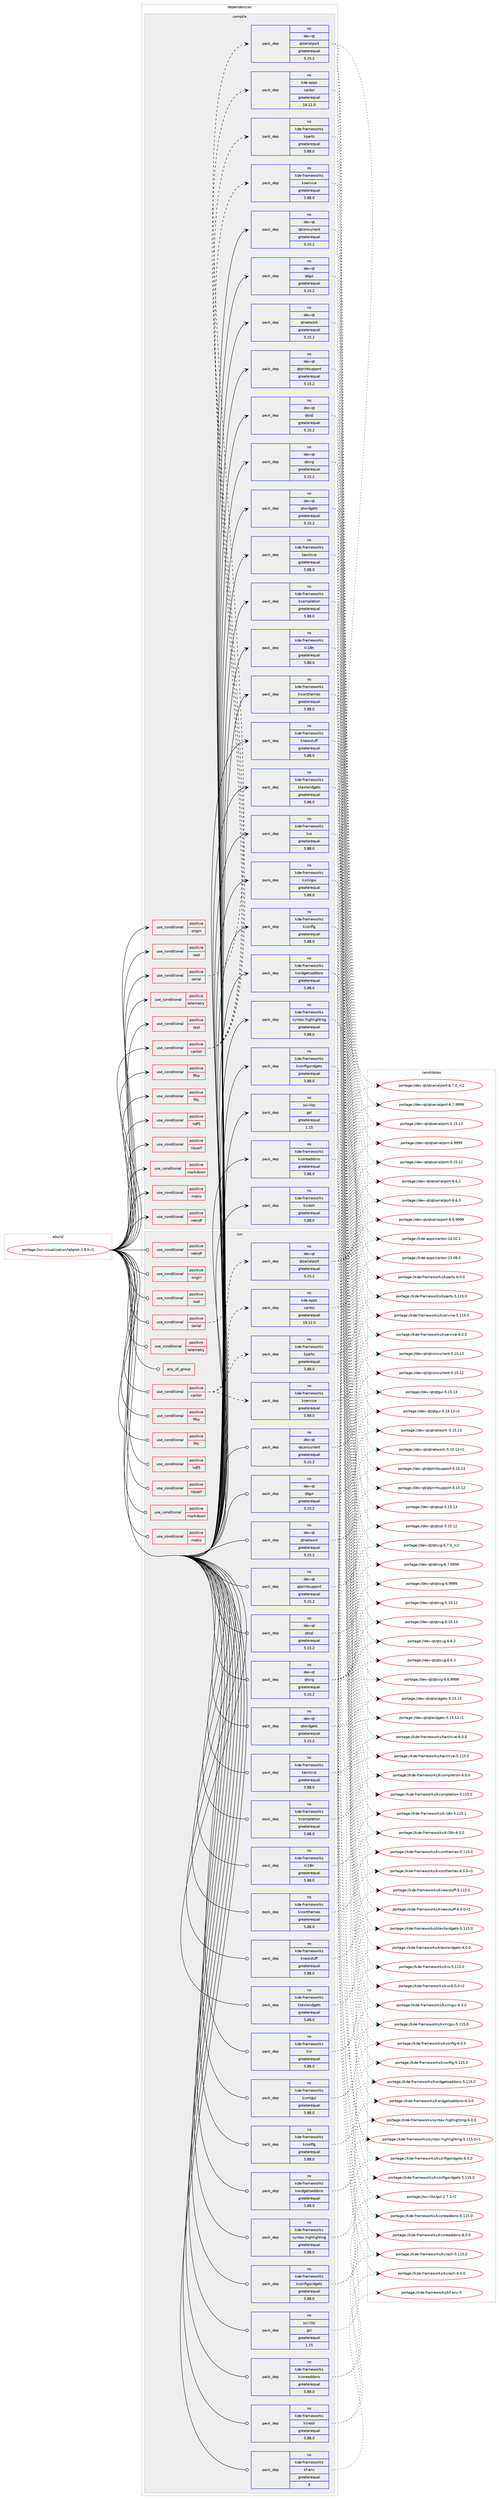digraph prolog {

# *************
# Graph options
# *************

newrank=true;
concentrate=true;
compound=true;
graph [rankdir=LR,fontname=Helvetica,fontsize=10,ranksep=1.5];#, ranksep=2.5, nodesep=0.2];
edge  [arrowhead=vee];
node  [fontname=Helvetica,fontsize=10];

# **********
# The ebuild
# **********

subgraph cluster_leftcol {
color=gray;
rank=same;
label=<<i>ebuild</i>>;
id [label="portage://sci-visualization/labplot-2.9.0-r1", color=red, width=4, href="../sci-visualization/labplot-2.9.0-r1.svg"];
}

# ****************
# The dependencies
# ****************

subgraph cluster_midcol {
color=gray;
label=<<i>dependencies</i>>;
subgraph cluster_compile {
fillcolor="#eeeeee";
style=filled;
label=<<i>compile</i>>;
subgraph cond1537 {
dependency2298 [label=<<TABLE BORDER="0" CELLBORDER="1" CELLSPACING="0" CELLPADDING="4"><TR><TD ROWSPAN="3" CELLPADDING="10">use_conditional</TD></TR><TR><TD>positive</TD></TR><TR><TD>cantor</TD></TR></TABLE>>, shape=none, color=red];
subgraph pack717 {
dependency2299 [label=<<TABLE BORDER="0" CELLBORDER="1" CELLSPACING="0" CELLPADDING="4" WIDTH="220"><TR><TD ROWSPAN="6" CELLPADDING="30">pack_dep</TD></TR><TR><TD WIDTH="110">no</TD></TR><TR><TD>kde-apps</TD></TR><TR><TD>cantor</TD></TR><TR><TD>greaterequal</TD></TR><TR><TD>19.12.0</TD></TR></TABLE>>, shape=none, color=blue];
}
dependency2298:e -> dependency2299:w [weight=20,style="dashed",arrowhead="vee"];
subgraph pack718 {
dependency2300 [label=<<TABLE BORDER="0" CELLBORDER="1" CELLSPACING="0" CELLPADDING="4" WIDTH="220"><TR><TD ROWSPAN="6" CELLPADDING="30">pack_dep</TD></TR><TR><TD WIDTH="110">no</TD></TR><TR><TD>kde-frameworks</TD></TR><TR><TD>kparts</TD></TR><TR><TD>greaterequal</TD></TR><TR><TD>5.88.0</TD></TR></TABLE>>, shape=none, color=blue];
}
dependency2298:e -> dependency2300:w [weight=20,style="dashed",arrowhead="vee"];
subgraph pack719 {
dependency2301 [label=<<TABLE BORDER="0" CELLBORDER="1" CELLSPACING="0" CELLPADDING="4" WIDTH="220"><TR><TD ROWSPAN="6" CELLPADDING="30">pack_dep</TD></TR><TR><TD WIDTH="110">no</TD></TR><TR><TD>kde-frameworks</TD></TR><TR><TD>kservice</TD></TR><TR><TD>greaterequal</TD></TR><TR><TD>5.88.0</TD></TR></TABLE>>, shape=none, color=blue];
}
dependency2298:e -> dependency2301:w [weight=20,style="dashed",arrowhead="vee"];
}
id:e -> dependency2298:w [weight=20,style="solid",arrowhead="vee"];
subgraph cond1538 {
dependency2302 [label=<<TABLE BORDER="0" CELLBORDER="1" CELLSPACING="0" CELLPADDING="4"><TR><TD ROWSPAN="3" CELLPADDING="10">use_conditional</TD></TR><TR><TD>positive</TD></TR><TR><TD>fftw</TD></TR></TABLE>>, shape=none, color=red];
# *** BEGIN UNKNOWN DEPENDENCY TYPE (TODO) ***
# dependency2302 -> package_dependency(portage://sci-visualization/labplot-2.9.0-r1,install,no,sci-libs,fftw,none,[,,],[slot(3.0),equal],[])
# *** END UNKNOWN DEPENDENCY TYPE (TODO) ***

}
id:e -> dependency2302:w [weight=20,style="solid",arrowhead="vee"];
subgraph cond1539 {
dependency2303 [label=<<TABLE BORDER="0" CELLBORDER="1" CELLSPACING="0" CELLPADDING="4"><TR><TD ROWSPAN="3" CELLPADDING="10">use_conditional</TD></TR><TR><TD>positive</TD></TR><TR><TD>fits</TD></TR></TABLE>>, shape=none, color=red];
# *** BEGIN UNKNOWN DEPENDENCY TYPE (TODO) ***
# dependency2303 -> package_dependency(portage://sci-visualization/labplot-2.9.0-r1,install,no,sci-libs,cfitsio,none,[,,],any_same_slot,[])
# *** END UNKNOWN DEPENDENCY TYPE (TODO) ***

}
id:e -> dependency2303:w [weight=20,style="solid",arrowhead="vee"];
subgraph cond1540 {
dependency2304 [label=<<TABLE BORDER="0" CELLBORDER="1" CELLSPACING="0" CELLPADDING="4"><TR><TD ROWSPAN="3" CELLPADDING="10">use_conditional</TD></TR><TR><TD>positive</TD></TR><TR><TD>hdf5</TD></TR></TABLE>>, shape=none, color=red];
# *** BEGIN UNKNOWN DEPENDENCY TYPE (TODO) ***
# dependency2304 -> package_dependency(portage://sci-visualization/labplot-2.9.0-r1,install,no,sci-libs,hdf5,none,[,,],any_same_slot,[])
# *** END UNKNOWN DEPENDENCY TYPE (TODO) ***

}
id:e -> dependency2304:w [weight=20,style="solid",arrowhead="vee"];
subgraph cond1541 {
dependency2305 [label=<<TABLE BORDER="0" CELLBORDER="1" CELLSPACING="0" CELLPADDING="4"><TR><TD ROWSPAN="3" CELLPADDING="10">use_conditional</TD></TR><TR><TD>positive</TD></TR><TR><TD>libcerf</TD></TR></TABLE>>, shape=none, color=red];
# *** BEGIN UNKNOWN DEPENDENCY TYPE (TODO) ***
# dependency2305 -> package_dependency(portage://sci-visualization/labplot-2.9.0-r1,install,no,sci-libs,libcerf,none,[,,],[],[])
# *** END UNKNOWN DEPENDENCY TYPE (TODO) ***

}
id:e -> dependency2305:w [weight=20,style="solid",arrowhead="vee"];
subgraph cond1542 {
dependency2306 [label=<<TABLE BORDER="0" CELLBORDER="1" CELLSPACING="0" CELLPADDING="4"><TR><TD ROWSPAN="3" CELLPADDING="10">use_conditional</TD></TR><TR><TD>positive</TD></TR><TR><TD>markdown</TD></TR></TABLE>>, shape=none, color=red];
# *** BEGIN UNKNOWN DEPENDENCY TYPE (TODO) ***
# dependency2306 -> package_dependency(portage://sci-visualization/labplot-2.9.0-r1,install,no,app-text,discount,none,[,,],any_same_slot,[])
# *** END UNKNOWN DEPENDENCY TYPE (TODO) ***

}
id:e -> dependency2306:w [weight=20,style="solid",arrowhead="vee"];
subgraph cond1543 {
dependency2307 [label=<<TABLE BORDER="0" CELLBORDER="1" CELLSPACING="0" CELLPADDING="4"><TR><TD ROWSPAN="3" CELLPADDING="10">use_conditional</TD></TR><TR><TD>positive</TD></TR><TR><TD>matio</TD></TR></TABLE>>, shape=none, color=red];
# *** BEGIN UNKNOWN DEPENDENCY TYPE (TODO) ***
# dependency2307 -> package_dependency(portage://sci-visualization/labplot-2.9.0-r1,install,no,sci-libs,matio,none,[,,],any_same_slot,[])
# *** END UNKNOWN DEPENDENCY TYPE (TODO) ***

}
id:e -> dependency2307:w [weight=20,style="solid",arrowhead="vee"];
subgraph cond1544 {
dependency2308 [label=<<TABLE BORDER="0" CELLBORDER="1" CELLSPACING="0" CELLPADDING="4"><TR><TD ROWSPAN="3" CELLPADDING="10">use_conditional</TD></TR><TR><TD>positive</TD></TR><TR><TD>netcdf</TD></TR></TABLE>>, shape=none, color=red];
# *** BEGIN UNKNOWN DEPENDENCY TYPE (TODO) ***
# dependency2308 -> package_dependency(portage://sci-visualization/labplot-2.9.0-r1,install,no,sci-libs,netcdf,none,[,,],any_same_slot,[])
# *** END UNKNOWN DEPENDENCY TYPE (TODO) ***

}
id:e -> dependency2308:w [weight=20,style="solid",arrowhead="vee"];
subgraph cond1545 {
dependency2309 [label=<<TABLE BORDER="0" CELLBORDER="1" CELLSPACING="0" CELLPADDING="4"><TR><TD ROWSPAN="3" CELLPADDING="10">use_conditional</TD></TR><TR><TD>positive</TD></TR><TR><TD>origin</TD></TR></TABLE>>, shape=none, color=red];
# *** BEGIN UNKNOWN DEPENDENCY TYPE (TODO) ***
# dependency2309 -> package_dependency(portage://sci-visualization/labplot-2.9.0-r1,install,no,sci-libs,liborigin,none,[,,],[slot(2)],[])
# *** END UNKNOWN DEPENDENCY TYPE (TODO) ***

}
id:e -> dependency2309:w [weight=20,style="solid",arrowhead="vee"];
subgraph cond1546 {
dependency2310 [label=<<TABLE BORDER="0" CELLBORDER="1" CELLSPACING="0" CELLPADDING="4"><TR><TD ROWSPAN="3" CELLPADDING="10">use_conditional</TD></TR><TR><TD>positive</TD></TR><TR><TD>root</TD></TR></TABLE>>, shape=none, color=red];
# *** BEGIN UNKNOWN DEPENDENCY TYPE (TODO) ***
# dependency2310 -> package_dependency(portage://sci-visualization/labplot-2.9.0-r1,install,no,app-arch,lz4,none,[,,],[],[])
# *** END UNKNOWN DEPENDENCY TYPE (TODO) ***

# *** BEGIN UNKNOWN DEPENDENCY TYPE (TODO) ***
# dependency2310 -> package_dependency(portage://sci-visualization/labplot-2.9.0-r1,install,no,sys-libs,zlib,none,[,,],[],[])
# *** END UNKNOWN DEPENDENCY TYPE (TODO) ***

}
id:e -> dependency2310:w [weight=20,style="solid",arrowhead="vee"];
subgraph cond1547 {
dependency2311 [label=<<TABLE BORDER="0" CELLBORDER="1" CELLSPACING="0" CELLPADDING="4"><TR><TD ROWSPAN="3" CELLPADDING="10">use_conditional</TD></TR><TR><TD>positive</TD></TR><TR><TD>serial</TD></TR></TABLE>>, shape=none, color=red];
subgraph pack720 {
dependency2312 [label=<<TABLE BORDER="0" CELLBORDER="1" CELLSPACING="0" CELLPADDING="4" WIDTH="220"><TR><TD ROWSPAN="6" CELLPADDING="30">pack_dep</TD></TR><TR><TD WIDTH="110">no</TD></TR><TR><TD>dev-qt</TD></TR><TR><TD>qtserialport</TD></TR><TR><TD>greaterequal</TD></TR><TR><TD>5.15.2</TD></TR></TABLE>>, shape=none, color=blue];
}
dependency2311:e -> dependency2312:w [weight=20,style="dashed",arrowhead="vee"];
}
id:e -> dependency2311:w [weight=20,style="solid",arrowhead="vee"];
subgraph cond1548 {
dependency2313 [label=<<TABLE BORDER="0" CELLBORDER="1" CELLSPACING="0" CELLPADDING="4"><TR><TD ROWSPAN="3" CELLPADDING="10">use_conditional</TD></TR><TR><TD>positive</TD></TR><TR><TD>telemetry</TD></TR></TABLE>>, shape=none, color=red];
# *** BEGIN UNKNOWN DEPENDENCY TYPE (TODO) ***
# dependency2313 -> package_dependency(portage://sci-visualization/labplot-2.9.0-r1,install,no,kde-frameworks,kuserfeedback,none,[,,],[slot(5)],[])
# *** END UNKNOWN DEPENDENCY TYPE (TODO) ***

}
id:e -> dependency2313:w [weight=20,style="solid",arrowhead="vee"];
subgraph cond1549 {
dependency2314 [label=<<TABLE BORDER="0" CELLBORDER="1" CELLSPACING="0" CELLPADDING="4"><TR><TD ROWSPAN="3" CELLPADDING="10">use_conditional</TD></TR><TR><TD>positive</TD></TR><TR><TD>test</TD></TR></TABLE>>, shape=none, color=red];
# *** BEGIN UNKNOWN DEPENDENCY TYPE (TODO) ***
# dependency2314 -> package_dependency(portage://sci-visualization/labplot-2.9.0-r1,install,no,dev-qt,qttest,none,[,,],[slot(5)],[])
# *** END UNKNOWN DEPENDENCY TYPE (TODO) ***

}
id:e -> dependency2314:w [weight=20,style="solid",arrowhead="vee"];
# *** BEGIN UNKNOWN DEPENDENCY TYPE (TODO) ***
# id -> package_dependency(portage://sci-visualization/labplot-2.9.0-r1,install,no,app-text,poppler,none,[,,],[],[])
# *** END UNKNOWN DEPENDENCY TYPE (TODO) ***

subgraph pack721 {
dependency2315 [label=<<TABLE BORDER="0" CELLBORDER="1" CELLSPACING="0" CELLPADDING="4" WIDTH="220"><TR><TD ROWSPAN="6" CELLPADDING="30">pack_dep</TD></TR><TR><TD WIDTH="110">no</TD></TR><TR><TD>dev-qt</TD></TR><TR><TD>qtconcurrent</TD></TR><TR><TD>greaterequal</TD></TR><TR><TD>5.15.2</TD></TR></TABLE>>, shape=none, color=blue];
}
id:e -> dependency2315:w [weight=20,style="solid",arrowhead="vee"];
# *** BEGIN UNKNOWN DEPENDENCY TYPE (TODO) ***
# id -> package_dependency(portage://sci-visualization/labplot-2.9.0-r1,install,no,dev-qt,qtcore,none,[,,],[slot(5)],[])
# *** END UNKNOWN DEPENDENCY TYPE (TODO) ***

subgraph pack722 {
dependency2316 [label=<<TABLE BORDER="0" CELLBORDER="1" CELLSPACING="0" CELLPADDING="4" WIDTH="220"><TR><TD ROWSPAN="6" CELLPADDING="30">pack_dep</TD></TR><TR><TD WIDTH="110">no</TD></TR><TR><TD>dev-qt</TD></TR><TR><TD>qtgui</TD></TR><TR><TD>greaterequal</TD></TR><TR><TD>5.15.2</TD></TR></TABLE>>, shape=none, color=blue];
}
id:e -> dependency2316:w [weight=20,style="solid",arrowhead="vee"];
subgraph pack723 {
dependency2317 [label=<<TABLE BORDER="0" CELLBORDER="1" CELLSPACING="0" CELLPADDING="4" WIDTH="220"><TR><TD ROWSPAN="6" CELLPADDING="30">pack_dep</TD></TR><TR><TD WIDTH="110">no</TD></TR><TR><TD>dev-qt</TD></TR><TR><TD>qtnetwork</TD></TR><TR><TD>greaterequal</TD></TR><TR><TD>5.15.2</TD></TR></TABLE>>, shape=none, color=blue];
}
id:e -> dependency2317:w [weight=20,style="solid",arrowhead="vee"];
subgraph pack724 {
dependency2318 [label=<<TABLE BORDER="0" CELLBORDER="1" CELLSPACING="0" CELLPADDING="4" WIDTH="220"><TR><TD ROWSPAN="6" CELLPADDING="30">pack_dep</TD></TR><TR><TD WIDTH="110">no</TD></TR><TR><TD>dev-qt</TD></TR><TR><TD>qtprintsupport</TD></TR><TR><TD>greaterequal</TD></TR><TR><TD>5.15.2</TD></TR></TABLE>>, shape=none, color=blue];
}
id:e -> dependency2318:w [weight=20,style="solid",arrowhead="vee"];
subgraph pack725 {
dependency2319 [label=<<TABLE BORDER="0" CELLBORDER="1" CELLSPACING="0" CELLPADDING="4" WIDTH="220"><TR><TD ROWSPAN="6" CELLPADDING="30">pack_dep</TD></TR><TR><TD WIDTH="110">no</TD></TR><TR><TD>dev-qt</TD></TR><TR><TD>qtsql</TD></TR><TR><TD>greaterequal</TD></TR><TR><TD>5.15.2</TD></TR></TABLE>>, shape=none, color=blue];
}
id:e -> dependency2319:w [weight=20,style="solid",arrowhead="vee"];
subgraph pack726 {
dependency2320 [label=<<TABLE BORDER="0" CELLBORDER="1" CELLSPACING="0" CELLPADDING="4" WIDTH="220"><TR><TD ROWSPAN="6" CELLPADDING="30">pack_dep</TD></TR><TR><TD WIDTH="110">no</TD></TR><TR><TD>dev-qt</TD></TR><TR><TD>qtsvg</TD></TR><TR><TD>greaterequal</TD></TR><TR><TD>5.15.2</TD></TR></TABLE>>, shape=none, color=blue];
}
id:e -> dependency2320:w [weight=20,style="solid",arrowhead="vee"];
subgraph pack727 {
dependency2321 [label=<<TABLE BORDER="0" CELLBORDER="1" CELLSPACING="0" CELLPADDING="4" WIDTH="220"><TR><TD ROWSPAN="6" CELLPADDING="30">pack_dep</TD></TR><TR><TD WIDTH="110">no</TD></TR><TR><TD>dev-qt</TD></TR><TR><TD>qtwidgets</TD></TR><TR><TD>greaterequal</TD></TR><TR><TD>5.15.2</TD></TR></TABLE>>, shape=none, color=blue];
}
id:e -> dependency2321:w [weight=20,style="solid",arrowhead="vee"];
subgraph pack728 {
dependency2322 [label=<<TABLE BORDER="0" CELLBORDER="1" CELLSPACING="0" CELLPADDING="4" WIDTH="220"><TR><TD ROWSPAN="6" CELLPADDING="30">pack_dep</TD></TR><TR><TD WIDTH="110">no</TD></TR><TR><TD>kde-frameworks</TD></TR><TR><TD>karchive</TD></TR><TR><TD>greaterequal</TD></TR><TR><TD>5.88.0</TD></TR></TABLE>>, shape=none, color=blue];
}
id:e -> dependency2322:w [weight=20,style="solid",arrowhead="vee"];
subgraph pack729 {
dependency2323 [label=<<TABLE BORDER="0" CELLBORDER="1" CELLSPACING="0" CELLPADDING="4" WIDTH="220"><TR><TD ROWSPAN="6" CELLPADDING="30">pack_dep</TD></TR><TR><TD WIDTH="110">no</TD></TR><TR><TD>kde-frameworks</TD></TR><TR><TD>kcompletion</TD></TR><TR><TD>greaterequal</TD></TR><TR><TD>5.88.0</TD></TR></TABLE>>, shape=none, color=blue];
}
id:e -> dependency2323:w [weight=20,style="solid",arrowhead="vee"];
subgraph pack730 {
dependency2324 [label=<<TABLE BORDER="0" CELLBORDER="1" CELLSPACING="0" CELLPADDING="4" WIDTH="220"><TR><TD ROWSPAN="6" CELLPADDING="30">pack_dep</TD></TR><TR><TD WIDTH="110">no</TD></TR><TR><TD>kde-frameworks</TD></TR><TR><TD>kconfig</TD></TR><TR><TD>greaterequal</TD></TR><TR><TD>5.88.0</TD></TR></TABLE>>, shape=none, color=blue];
}
id:e -> dependency2324:w [weight=20,style="solid",arrowhead="vee"];
subgraph pack731 {
dependency2325 [label=<<TABLE BORDER="0" CELLBORDER="1" CELLSPACING="0" CELLPADDING="4" WIDTH="220"><TR><TD ROWSPAN="6" CELLPADDING="30">pack_dep</TD></TR><TR><TD WIDTH="110">no</TD></TR><TR><TD>kde-frameworks</TD></TR><TR><TD>kconfigwidgets</TD></TR><TR><TD>greaterequal</TD></TR><TR><TD>5.88.0</TD></TR></TABLE>>, shape=none, color=blue];
}
id:e -> dependency2325:w [weight=20,style="solid",arrowhead="vee"];
subgraph pack732 {
dependency2326 [label=<<TABLE BORDER="0" CELLBORDER="1" CELLSPACING="0" CELLPADDING="4" WIDTH="220"><TR><TD ROWSPAN="6" CELLPADDING="30">pack_dep</TD></TR><TR><TD WIDTH="110">no</TD></TR><TR><TD>kde-frameworks</TD></TR><TR><TD>kcoreaddons</TD></TR><TR><TD>greaterequal</TD></TR><TR><TD>5.88.0</TD></TR></TABLE>>, shape=none, color=blue];
}
id:e -> dependency2326:w [weight=20,style="solid",arrowhead="vee"];
subgraph pack733 {
dependency2327 [label=<<TABLE BORDER="0" CELLBORDER="1" CELLSPACING="0" CELLPADDING="4" WIDTH="220"><TR><TD ROWSPAN="6" CELLPADDING="30">pack_dep</TD></TR><TR><TD WIDTH="110">no</TD></TR><TR><TD>kde-frameworks</TD></TR><TR><TD>kcrash</TD></TR><TR><TD>greaterequal</TD></TR><TR><TD>5.88.0</TD></TR></TABLE>>, shape=none, color=blue];
}
id:e -> dependency2327:w [weight=20,style="solid",arrowhead="vee"];
subgraph pack734 {
dependency2328 [label=<<TABLE BORDER="0" CELLBORDER="1" CELLSPACING="0" CELLPADDING="4" WIDTH="220"><TR><TD ROWSPAN="6" CELLPADDING="30">pack_dep</TD></TR><TR><TD WIDTH="110">no</TD></TR><TR><TD>kde-frameworks</TD></TR><TR><TD>ki18n</TD></TR><TR><TD>greaterequal</TD></TR><TR><TD>5.88.0</TD></TR></TABLE>>, shape=none, color=blue];
}
id:e -> dependency2328:w [weight=20,style="solid",arrowhead="vee"];
subgraph pack735 {
dependency2329 [label=<<TABLE BORDER="0" CELLBORDER="1" CELLSPACING="0" CELLPADDING="4" WIDTH="220"><TR><TD ROWSPAN="6" CELLPADDING="30">pack_dep</TD></TR><TR><TD WIDTH="110">no</TD></TR><TR><TD>kde-frameworks</TD></TR><TR><TD>kiconthemes</TD></TR><TR><TD>greaterequal</TD></TR><TR><TD>5.88.0</TD></TR></TABLE>>, shape=none, color=blue];
}
id:e -> dependency2329:w [weight=20,style="solid",arrowhead="vee"];
subgraph pack736 {
dependency2330 [label=<<TABLE BORDER="0" CELLBORDER="1" CELLSPACING="0" CELLPADDING="4" WIDTH="220"><TR><TD ROWSPAN="6" CELLPADDING="30">pack_dep</TD></TR><TR><TD WIDTH="110">no</TD></TR><TR><TD>kde-frameworks</TD></TR><TR><TD>kio</TD></TR><TR><TD>greaterequal</TD></TR><TR><TD>5.88.0</TD></TR></TABLE>>, shape=none, color=blue];
}
id:e -> dependency2330:w [weight=20,style="solid",arrowhead="vee"];
subgraph pack737 {
dependency2331 [label=<<TABLE BORDER="0" CELLBORDER="1" CELLSPACING="0" CELLPADDING="4" WIDTH="220"><TR><TD ROWSPAN="6" CELLPADDING="30">pack_dep</TD></TR><TR><TD WIDTH="110">no</TD></TR><TR><TD>kde-frameworks</TD></TR><TR><TD>knewstuff</TD></TR><TR><TD>greaterequal</TD></TR><TR><TD>5.88.0</TD></TR></TABLE>>, shape=none, color=blue];
}
id:e -> dependency2331:w [weight=20,style="solid",arrowhead="vee"];
subgraph pack738 {
dependency2332 [label=<<TABLE BORDER="0" CELLBORDER="1" CELLSPACING="0" CELLPADDING="4" WIDTH="220"><TR><TD ROWSPAN="6" CELLPADDING="30">pack_dep</TD></TR><TR><TD WIDTH="110">no</TD></TR><TR><TD>kde-frameworks</TD></TR><TR><TD>ktextwidgets</TD></TR><TR><TD>greaterequal</TD></TR><TR><TD>5.88.0</TD></TR></TABLE>>, shape=none, color=blue];
}
id:e -> dependency2332:w [weight=20,style="solid",arrowhead="vee"];
subgraph pack739 {
dependency2333 [label=<<TABLE BORDER="0" CELLBORDER="1" CELLSPACING="0" CELLPADDING="4" WIDTH="220"><TR><TD ROWSPAN="6" CELLPADDING="30">pack_dep</TD></TR><TR><TD WIDTH="110">no</TD></TR><TR><TD>kde-frameworks</TD></TR><TR><TD>kwidgetsaddons</TD></TR><TR><TD>greaterequal</TD></TR><TR><TD>5.88.0</TD></TR></TABLE>>, shape=none, color=blue];
}
id:e -> dependency2333:w [weight=20,style="solid",arrowhead="vee"];
subgraph pack740 {
dependency2334 [label=<<TABLE BORDER="0" CELLBORDER="1" CELLSPACING="0" CELLPADDING="4" WIDTH="220"><TR><TD ROWSPAN="6" CELLPADDING="30">pack_dep</TD></TR><TR><TD WIDTH="110">no</TD></TR><TR><TD>kde-frameworks</TD></TR><TR><TD>kxmlgui</TD></TR><TR><TD>greaterequal</TD></TR><TR><TD>5.88.0</TD></TR></TABLE>>, shape=none, color=blue];
}
id:e -> dependency2334:w [weight=20,style="solid",arrowhead="vee"];
subgraph pack741 {
dependency2335 [label=<<TABLE BORDER="0" CELLBORDER="1" CELLSPACING="0" CELLPADDING="4" WIDTH="220"><TR><TD ROWSPAN="6" CELLPADDING="30">pack_dep</TD></TR><TR><TD WIDTH="110">no</TD></TR><TR><TD>kde-frameworks</TD></TR><TR><TD>syntax-highlighting</TD></TR><TR><TD>greaterequal</TD></TR><TR><TD>5.88.0</TD></TR></TABLE>>, shape=none, color=blue];
}
id:e -> dependency2335:w [weight=20,style="solid",arrowhead="vee"];
subgraph pack742 {
dependency2336 [label=<<TABLE BORDER="0" CELLBORDER="1" CELLSPACING="0" CELLPADDING="4" WIDTH="220"><TR><TD ROWSPAN="6" CELLPADDING="30">pack_dep</TD></TR><TR><TD WIDTH="110">no</TD></TR><TR><TD>sci-libs</TD></TR><TR><TD>gsl</TD></TR><TR><TD>greaterequal</TD></TR><TR><TD>1.15</TD></TR></TABLE>>, shape=none, color=blue];
}
id:e -> dependency2336:w [weight=20,style="solid",arrowhead="vee"];
}
subgraph cluster_compileandrun {
fillcolor="#eeeeee";
style=filled;
label=<<i>compile and run</i>>;
}
subgraph cluster_run {
fillcolor="#eeeeee";
style=filled;
label=<<i>run</i>>;
subgraph any45 {
dependency2337 [label=<<TABLE BORDER="0" CELLBORDER="1" CELLSPACING="0" CELLPADDING="4"><TR><TD CELLPADDING="10">any_of_group</TD></TR></TABLE>>, shape=none, color=red];# *** BEGIN UNKNOWN DEPENDENCY TYPE (TODO) ***
# dependency2337 -> package_dependency(portage://sci-visualization/labplot-2.9.0-r1,run,no,kde-frameworks,breeze-icons,none,[,,],any_different_slot,[])
# *** END UNKNOWN DEPENDENCY TYPE (TODO) ***

# *** BEGIN UNKNOWN DEPENDENCY TYPE (TODO) ***
# dependency2337 -> package_dependency(portage://sci-visualization/labplot-2.9.0-r1,run,no,kde-frameworks,oxygen-icons,none,[,,],any_different_slot,[])
# *** END UNKNOWN DEPENDENCY TYPE (TODO) ***

}
id:e -> dependency2337:w [weight=20,style="solid",arrowhead="odot"];
subgraph cond1550 {
dependency2338 [label=<<TABLE BORDER="0" CELLBORDER="1" CELLSPACING="0" CELLPADDING="4"><TR><TD ROWSPAN="3" CELLPADDING="10">use_conditional</TD></TR><TR><TD>positive</TD></TR><TR><TD>cantor</TD></TR></TABLE>>, shape=none, color=red];
subgraph pack743 {
dependency2339 [label=<<TABLE BORDER="0" CELLBORDER="1" CELLSPACING="0" CELLPADDING="4" WIDTH="220"><TR><TD ROWSPAN="6" CELLPADDING="30">pack_dep</TD></TR><TR><TD WIDTH="110">no</TD></TR><TR><TD>kde-apps</TD></TR><TR><TD>cantor</TD></TR><TR><TD>greaterequal</TD></TR><TR><TD>19.12.0</TD></TR></TABLE>>, shape=none, color=blue];
}
dependency2338:e -> dependency2339:w [weight=20,style="dashed",arrowhead="vee"];
subgraph pack744 {
dependency2340 [label=<<TABLE BORDER="0" CELLBORDER="1" CELLSPACING="0" CELLPADDING="4" WIDTH="220"><TR><TD ROWSPAN="6" CELLPADDING="30">pack_dep</TD></TR><TR><TD WIDTH="110">no</TD></TR><TR><TD>kde-frameworks</TD></TR><TR><TD>kparts</TD></TR><TR><TD>greaterequal</TD></TR><TR><TD>5.88.0</TD></TR></TABLE>>, shape=none, color=blue];
}
dependency2338:e -> dependency2340:w [weight=20,style="dashed",arrowhead="vee"];
subgraph pack745 {
dependency2341 [label=<<TABLE BORDER="0" CELLBORDER="1" CELLSPACING="0" CELLPADDING="4" WIDTH="220"><TR><TD ROWSPAN="6" CELLPADDING="30">pack_dep</TD></TR><TR><TD WIDTH="110">no</TD></TR><TR><TD>kde-frameworks</TD></TR><TR><TD>kservice</TD></TR><TR><TD>greaterequal</TD></TR><TR><TD>5.88.0</TD></TR></TABLE>>, shape=none, color=blue];
}
dependency2338:e -> dependency2341:w [weight=20,style="dashed",arrowhead="vee"];
}
id:e -> dependency2338:w [weight=20,style="solid",arrowhead="odot"];
subgraph cond1551 {
dependency2342 [label=<<TABLE BORDER="0" CELLBORDER="1" CELLSPACING="0" CELLPADDING="4"><TR><TD ROWSPAN="3" CELLPADDING="10">use_conditional</TD></TR><TR><TD>positive</TD></TR><TR><TD>fftw</TD></TR></TABLE>>, shape=none, color=red];
# *** BEGIN UNKNOWN DEPENDENCY TYPE (TODO) ***
# dependency2342 -> package_dependency(portage://sci-visualization/labplot-2.9.0-r1,run,no,sci-libs,fftw,none,[,,],[slot(3.0),equal],[])
# *** END UNKNOWN DEPENDENCY TYPE (TODO) ***

}
id:e -> dependency2342:w [weight=20,style="solid",arrowhead="odot"];
subgraph cond1552 {
dependency2343 [label=<<TABLE BORDER="0" CELLBORDER="1" CELLSPACING="0" CELLPADDING="4"><TR><TD ROWSPAN="3" CELLPADDING="10">use_conditional</TD></TR><TR><TD>positive</TD></TR><TR><TD>fits</TD></TR></TABLE>>, shape=none, color=red];
# *** BEGIN UNKNOWN DEPENDENCY TYPE (TODO) ***
# dependency2343 -> package_dependency(portage://sci-visualization/labplot-2.9.0-r1,run,no,sci-libs,cfitsio,none,[,,],any_same_slot,[])
# *** END UNKNOWN DEPENDENCY TYPE (TODO) ***

}
id:e -> dependency2343:w [weight=20,style="solid",arrowhead="odot"];
subgraph cond1553 {
dependency2344 [label=<<TABLE BORDER="0" CELLBORDER="1" CELLSPACING="0" CELLPADDING="4"><TR><TD ROWSPAN="3" CELLPADDING="10">use_conditional</TD></TR><TR><TD>positive</TD></TR><TR><TD>hdf5</TD></TR></TABLE>>, shape=none, color=red];
# *** BEGIN UNKNOWN DEPENDENCY TYPE (TODO) ***
# dependency2344 -> package_dependency(portage://sci-visualization/labplot-2.9.0-r1,run,no,sci-libs,hdf5,none,[,,],any_same_slot,[])
# *** END UNKNOWN DEPENDENCY TYPE (TODO) ***

}
id:e -> dependency2344:w [weight=20,style="solid",arrowhead="odot"];
subgraph cond1554 {
dependency2345 [label=<<TABLE BORDER="0" CELLBORDER="1" CELLSPACING="0" CELLPADDING="4"><TR><TD ROWSPAN="3" CELLPADDING="10">use_conditional</TD></TR><TR><TD>positive</TD></TR><TR><TD>libcerf</TD></TR></TABLE>>, shape=none, color=red];
# *** BEGIN UNKNOWN DEPENDENCY TYPE (TODO) ***
# dependency2345 -> package_dependency(portage://sci-visualization/labplot-2.9.0-r1,run,no,sci-libs,libcerf,none,[,,],[],[])
# *** END UNKNOWN DEPENDENCY TYPE (TODO) ***

}
id:e -> dependency2345:w [weight=20,style="solid",arrowhead="odot"];
subgraph cond1555 {
dependency2346 [label=<<TABLE BORDER="0" CELLBORDER="1" CELLSPACING="0" CELLPADDING="4"><TR><TD ROWSPAN="3" CELLPADDING="10">use_conditional</TD></TR><TR><TD>positive</TD></TR><TR><TD>markdown</TD></TR></TABLE>>, shape=none, color=red];
# *** BEGIN UNKNOWN DEPENDENCY TYPE (TODO) ***
# dependency2346 -> package_dependency(portage://sci-visualization/labplot-2.9.0-r1,run,no,app-text,discount,none,[,,],any_same_slot,[])
# *** END UNKNOWN DEPENDENCY TYPE (TODO) ***

}
id:e -> dependency2346:w [weight=20,style="solid",arrowhead="odot"];
subgraph cond1556 {
dependency2347 [label=<<TABLE BORDER="0" CELLBORDER="1" CELLSPACING="0" CELLPADDING="4"><TR><TD ROWSPAN="3" CELLPADDING="10">use_conditional</TD></TR><TR><TD>positive</TD></TR><TR><TD>matio</TD></TR></TABLE>>, shape=none, color=red];
# *** BEGIN UNKNOWN DEPENDENCY TYPE (TODO) ***
# dependency2347 -> package_dependency(portage://sci-visualization/labplot-2.9.0-r1,run,no,sci-libs,matio,none,[,,],any_same_slot,[])
# *** END UNKNOWN DEPENDENCY TYPE (TODO) ***

}
id:e -> dependency2347:w [weight=20,style="solid",arrowhead="odot"];
subgraph cond1557 {
dependency2348 [label=<<TABLE BORDER="0" CELLBORDER="1" CELLSPACING="0" CELLPADDING="4"><TR><TD ROWSPAN="3" CELLPADDING="10">use_conditional</TD></TR><TR><TD>positive</TD></TR><TR><TD>netcdf</TD></TR></TABLE>>, shape=none, color=red];
# *** BEGIN UNKNOWN DEPENDENCY TYPE (TODO) ***
# dependency2348 -> package_dependency(portage://sci-visualization/labplot-2.9.0-r1,run,no,sci-libs,netcdf,none,[,,],any_same_slot,[])
# *** END UNKNOWN DEPENDENCY TYPE (TODO) ***

}
id:e -> dependency2348:w [weight=20,style="solid",arrowhead="odot"];
subgraph cond1558 {
dependency2349 [label=<<TABLE BORDER="0" CELLBORDER="1" CELLSPACING="0" CELLPADDING="4"><TR><TD ROWSPAN="3" CELLPADDING="10">use_conditional</TD></TR><TR><TD>positive</TD></TR><TR><TD>origin</TD></TR></TABLE>>, shape=none, color=red];
# *** BEGIN UNKNOWN DEPENDENCY TYPE (TODO) ***
# dependency2349 -> package_dependency(portage://sci-visualization/labplot-2.9.0-r1,run,no,sci-libs,liborigin,none,[,,],[slot(2)],[])
# *** END UNKNOWN DEPENDENCY TYPE (TODO) ***

}
id:e -> dependency2349:w [weight=20,style="solid",arrowhead="odot"];
subgraph cond1559 {
dependency2350 [label=<<TABLE BORDER="0" CELLBORDER="1" CELLSPACING="0" CELLPADDING="4"><TR><TD ROWSPAN="3" CELLPADDING="10">use_conditional</TD></TR><TR><TD>positive</TD></TR><TR><TD>root</TD></TR></TABLE>>, shape=none, color=red];
# *** BEGIN UNKNOWN DEPENDENCY TYPE (TODO) ***
# dependency2350 -> package_dependency(portage://sci-visualization/labplot-2.9.0-r1,run,no,app-arch,lz4,none,[,,],[],[])
# *** END UNKNOWN DEPENDENCY TYPE (TODO) ***

# *** BEGIN UNKNOWN DEPENDENCY TYPE (TODO) ***
# dependency2350 -> package_dependency(portage://sci-visualization/labplot-2.9.0-r1,run,no,sys-libs,zlib,none,[,,],[],[])
# *** END UNKNOWN DEPENDENCY TYPE (TODO) ***

}
id:e -> dependency2350:w [weight=20,style="solid",arrowhead="odot"];
subgraph cond1560 {
dependency2351 [label=<<TABLE BORDER="0" CELLBORDER="1" CELLSPACING="0" CELLPADDING="4"><TR><TD ROWSPAN="3" CELLPADDING="10">use_conditional</TD></TR><TR><TD>positive</TD></TR><TR><TD>serial</TD></TR></TABLE>>, shape=none, color=red];
subgraph pack746 {
dependency2352 [label=<<TABLE BORDER="0" CELLBORDER="1" CELLSPACING="0" CELLPADDING="4" WIDTH="220"><TR><TD ROWSPAN="6" CELLPADDING="30">pack_dep</TD></TR><TR><TD WIDTH="110">no</TD></TR><TR><TD>dev-qt</TD></TR><TR><TD>qtserialport</TD></TR><TR><TD>greaterequal</TD></TR><TR><TD>5.15.2</TD></TR></TABLE>>, shape=none, color=blue];
}
dependency2351:e -> dependency2352:w [weight=20,style="dashed",arrowhead="vee"];
}
id:e -> dependency2351:w [weight=20,style="solid",arrowhead="odot"];
subgraph cond1561 {
dependency2353 [label=<<TABLE BORDER="0" CELLBORDER="1" CELLSPACING="0" CELLPADDING="4"><TR><TD ROWSPAN="3" CELLPADDING="10">use_conditional</TD></TR><TR><TD>positive</TD></TR><TR><TD>telemetry</TD></TR></TABLE>>, shape=none, color=red];
# *** BEGIN UNKNOWN DEPENDENCY TYPE (TODO) ***
# dependency2353 -> package_dependency(portage://sci-visualization/labplot-2.9.0-r1,run,no,kde-frameworks,kuserfeedback,none,[,,],[slot(5)],[])
# *** END UNKNOWN DEPENDENCY TYPE (TODO) ***

}
id:e -> dependency2353:w [weight=20,style="solid",arrowhead="odot"];
# *** BEGIN UNKNOWN DEPENDENCY TYPE (TODO) ***
# id -> package_dependency(portage://sci-visualization/labplot-2.9.0-r1,run,no,app-text,poppler,none,[,,],[],[])
# *** END UNKNOWN DEPENDENCY TYPE (TODO) ***

subgraph pack747 {
dependency2354 [label=<<TABLE BORDER="0" CELLBORDER="1" CELLSPACING="0" CELLPADDING="4" WIDTH="220"><TR><TD ROWSPAN="6" CELLPADDING="30">pack_dep</TD></TR><TR><TD WIDTH="110">no</TD></TR><TR><TD>dev-qt</TD></TR><TR><TD>qtconcurrent</TD></TR><TR><TD>greaterequal</TD></TR><TR><TD>5.15.2</TD></TR></TABLE>>, shape=none, color=blue];
}
id:e -> dependency2354:w [weight=20,style="solid",arrowhead="odot"];
# *** BEGIN UNKNOWN DEPENDENCY TYPE (TODO) ***
# id -> package_dependency(portage://sci-visualization/labplot-2.9.0-r1,run,no,dev-qt,qtcore,none,[,,],[slot(5)],[])
# *** END UNKNOWN DEPENDENCY TYPE (TODO) ***

subgraph pack748 {
dependency2355 [label=<<TABLE BORDER="0" CELLBORDER="1" CELLSPACING="0" CELLPADDING="4" WIDTH="220"><TR><TD ROWSPAN="6" CELLPADDING="30">pack_dep</TD></TR><TR><TD WIDTH="110">no</TD></TR><TR><TD>dev-qt</TD></TR><TR><TD>qtgui</TD></TR><TR><TD>greaterequal</TD></TR><TR><TD>5.15.2</TD></TR></TABLE>>, shape=none, color=blue];
}
id:e -> dependency2355:w [weight=20,style="solid",arrowhead="odot"];
subgraph pack749 {
dependency2356 [label=<<TABLE BORDER="0" CELLBORDER="1" CELLSPACING="0" CELLPADDING="4" WIDTH="220"><TR><TD ROWSPAN="6" CELLPADDING="30">pack_dep</TD></TR><TR><TD WIDTH="110">no</TD></TR><TR><TD>dev-qt</TD></TR><TR><TD>qtnetwork</TD></TR><TR><TD>greaterequal</TD></TR><TR><TD>5.15.2</TD></TR></TABLE>>, shape=none, color=blue];
}
id:e -> dependency2356:w [weight=20,style="solid",arrowhead="odot"];
subgraph pack750 {
dependency2357 [label=<<TABLE BORDER="0" CELLBORDER="1" CELLSPACING="0" CELLPADDING="4" WIDTH="220"><TR><TD ROWSPAN="6" CELLPADDING="30">pack_dep</TD></TR><TR><TD WIDTH="110">no</TD></TR><TR><TD>dev-qt</TD></TR><TR><TD>qtprintsupport</TD></TR><TR><TD>greaterequal</TD></TR><TR><TD>5.15.2</TD></TR></TABLE>>, shape=none, color=blue];
}
id:e -> dependency2357:w [weight=20,style="solid",arrowhead="odot"];
subgraph pack751 {
dependency2358 [label=<<TABLE BORDER="0" CELLBORDER="1" CELLSPACING="0" CELLPADDING="4" WIDTH="220"><TR><TD ROWSPAN="6" CELLPADDING="30">pack_dep</TD></TR><TR><TD WIDTH="110">no</TD></TR><TR><TD>dev-qt</TD></TR><TR><TD>qtsql</TD></TR><TR><TD>greaterequal</TD></TR><TR><TD>5.15.2</TD></TR></TABLE>>, shape=none, color=blue];
}
id:e -> dependency2358:w [weight=20,style="solid",arrowhead="odot"];
subgraph pack752 {
dependency2359 [label=<<TABLE BORDER="0" CELLBORDER="1" CELLSPACING="0" CELLPADDING="4" WIDTH="220"><TR><TD ROWSPAN="6" CELLPADDING="30">pack_dep</TD></TR><TR><TD WIDTH="110">no</TD></TR><TR><TD>dev-qt</TD></TR><TR><TD>qtsvg</TD></TR><TR><TD>greaterequal</TD></TR><TR><TD>5.15.2</TD></TR></TABLE>>, shape=none, color=blue];
}
id:e -> dependency2359:w [weight=20,style="solid",arrowhead="odot"];
subgraph pack753 {
dependency2360 [label=<<TABLE BORDER="0" CELLBORDER="1" CELLSPACING="0" CELLPADDING="4" WIDTH="220"><TR><TD ROWSPAN="6" CELLPADDING="30">pack_dep</TD></TR><TR><TD WIDTH="110">no</TD></TR><TR><TD>dev-qt</TD></TR><TR><TD>qtwidgets</TD></TR><TR><TD>greaterequal</TD></TR><TR><TD>5.15.2</TD></TR></TABLE>>, shape=none, color=blue];
}
id:e -> dependency2360:w [weight=20,style="solid",arrowhead="odot"];
subgraph pack754 {
dependency2361 [label=<<TABLE BORDER="0" CELLBORDER="1" CELLSPACING="0" CELLPADDING="4" WIDTH="220"><TR><TD ROWSPAN="6" CELLPADDING="30">pack_dep</TD></TR><TR><TD WIDTH="110">no</TD></TR><TR><TD>kde-frameworks</TD></TR><TR><TD>karchive</TD></TR><TR><TD>greaterequal</TD></TR><TR><TD>5.88.0</TD></TR></TABLE>>, shape=none, color=blue];
}
id:e -> dependency2361:w [weight=20,style="solid",arrowhead="odot"];
subgraph pack755 {
dependency2362 [label=<<TABLE BORDER="0" CELLBORDER="1" CELLSPACING="0" CELLPADDING="4" WIDTH="220"><TR><TD ROWSPAN="6" CELLPADDING="30">pack_dep</TD></TR><TR><TD WIDTH="110">no</TD></TR><TR><TD>kde-frameworks</TD></TR><TR><TD>kcompletion</TD></TR><TR><TD>greaterequal</TD></TR><TR><TD>5.88.0</TD></TR></TABLE>>, shape=none, color=blue];
}
id:e -> dependency2362:w [weight=20,style="solid",arrowhead="odot"];
subgraph pack756 {
dependency2363 [label=<<TABLE BORDER="0" CELLBORDER="1" CELLSPACING="0" CELLPADDING="4" WIDTH="220"><TR><TD ROWSPAN="6" CELLPADDING="30">pack_dep</TD></TR><TR><TD WIDTH="110">no</TD></TR><TR><TD>kde-frameworks</TD></TR><TR><TD>kconfig</TD></TR><TR><TD>greaterequal</TD></TR><TR><TD>5.88.0</TD></TR></TABLE>>, shape=none, color=blue];
}
id:e -> dependency2363:w [weight=20,style="solid",arrowhead="odot"];
subgraph pack757 {
dependency2364 [label=<<TABLE BORDER="0" CELLBORDER="1" CELLSPACING="0" CELLPADDING="4" WIDTH="220"><TR><TD ROWSPAN="6" CELLPADDING="30">pack_dep</TD></TR><TR><TD WIDTH="110">no</TD></TR><TR><TD>kde-frameworks</TD></TR><TR><TD>kconfigwidgets</TD></TR><TR><TD>greaterequal</TD></TR><TR><TD>5.88.0</TD></TR></TABLE>>, shape=none, color=blue];
}
id:e -> dependency2364:w [weight=20,style="solid",arrowhead="odot"];
subgraph pack758 {
dependency2365 [label=<<TABLE BORDER="0" CELLBORDER="1" CELLSPACING="0" CELLPADDING="4" WIDTH="220"><TR><TD ROWSPAN="6" CELLPADDING="30">pack_dep</TD></TR><TR><TD WIDTH="110">no</TD></TR><TR><TD>kde-frameworks</TD></TR><TR><TD>kcoreaddons</TD></TR><TR><TD>greaterequal</TD></TR><TR><TD>5.88.0</TD></TR></TABLE>>, shape=none, color=blue];
}
id:e -> dependency2365:w [weight=20,style="solid",arrowhead="odot"];
subgraph pack759 {
dependency2366 [label=<<TABLE BORDER="0" CELLBORDER="1" CELLSPACING="0" CELLPADDING="4" WIDTH="220"><TR><TD ROWSPAN="6" CELLPADDING="30">pack_dep</TD></TR><TR><TD WIDTH="110">no</TD></TR><TR><TD>kde-frameworks</TD></TR><TR><TD>kcrash</TD></TR><TR><TD>greaterequal</TD></TR><TR><TD>5.88.0</TD></TR></TABLE>>, shape=none, color=blue];
}
id:e -> dependency2366:w [weight=20,style="solid",arrowhead="odot"];
subgraph pack760 {
dependency2367 [label=<<TABLE BORDER="0" CELLBORDER="1" CELLSPACING="0" CELLPADDING="4" WIDTH="220"><TR><TD ROWSPAN="6" CELLPADDING="30">pack_dep</TD></TR><TR><TD WIDTH="110">no</TD></TR><TR><TD>kde-frameworks</TD></TR><TR><TD>kf-env</TD></TR><TR><TD>greaterequal</TD></TR><TR><TD>4</TD></TR></TABLE>>, shape=none, color=blue];
}
id:e -> dependency2367:w [weight=20,style="solid",arrowhead="odot"];
subgraph pack761 {
dependency2368 [label=<<TABLE BORDER="0" CELLBORDER="1" CELLSPACING="0" CELLPADDING="4" WIDTH="220"><TR><TD ROWSPAN="6" CELLPADDING="30">pack_dep</TD></TR><TR><TD WIDTH="110">no</TD></TR><TR><TD>kde-frameworks</TD></TR><TR><TD>ki18n</TD></TR><TR><TD>greaterequal</TD></TR><TR><TD>5.88.0</TD></TR></TABLE>>, shape=none, color=blue];
}
id:e -> dependency2368:w [weight=20,style="solid",arrowhead="odot"];
subgraph pack762 {
dependency2369 [label=<<TABLE BORDER="0" CELLBORDER="1" CELLSPACING="0" CELLPADDING="4" WIDTH="220"><TR><TD ROWSPAN="6" CELLPADDING="30">pack_dep</TD></TR><TR><TD WIDTH="110">no</TD></TR><TR><TD>kde-frameworks</TD></TR><TR><TD>kiconthemes</TD></TR><TR><TD>greaterequal</TD></TR><TR><TD>5.88.0</TD></TR></TABLE>>, shape=none, color=blue];
}
id:e -> dependency2369:w [weight=20,style="solid",arrowhead="odot"];
subgraph pack763 {
dependency2370 [label=<<TABLE BORDER="0" CELLBORDER="1" CELLSPACING="0" CELLPADDING="4" WIDTH="220"><TR><TD ROWSPAN="6" CELLPADDING="30">pack_dep</TD></TR><TR><TD WIDTH="110">no</TD></TR><TR><TD>kde-frameworks</TD></TR><TR><TD>kio</TD></TR><TR><TD>greaterequal</TD></TR><TR><TD>5.88.0</TD></TR></TABLE>>, shape=none, color=blue];
}
id:e -> dependency2370:w [weight=20,style="solid",arrowhead="odot"];
subgraph pack764 {
dependency2371 [label=<<TABLE BORDER="0" CELLBORDER="1" CELLSPACING="0" CELLPADDING="4" WIDTH="220"><TR><TD ROWSPAN="6" CELLPADDING="30">pack_dep</TD></TR><TR><TD WIDTH="110">no</TD></TR><TR><TD>kde-frameworks</TD></TR><TR><TD>knewstuff</TD></TR><TR><TD>greaterequal</TD></TR><TR><TD>5.88.0</TD></TR></TABLE>>, shape=none, color=blue];
}
id:e -> dependency2371:w [weight=20,style="solid",arrowhead="odot"];
subgraph pack765 {
dependency2372 [label=<<TABLE BORDER="0" CELLBORDER="1" CELLSPACING="0" CELLPADDING="4" WIDTH="220"><TR><TD ROWSPAN="6" CELLPADDING="30">pack_dep</TD></TR><TR><TD WIDTH="110">no</TD></TR><TR><TD>kde-frameworks</TD></TR><TR><TD>ktextwidgets</TD></TR><TR><TD>greaterequal</TD></TR><TR><TD>5.88.0</TD></TR></TABLE>>, shape=none, color=blue];
}
id:e -> dependency2372:w [weight=20,style="solid",arrowhead="odot"];
subgraph pack766 {
dependency2373 [label=<<TABLE BORDER="0" CELLBORDER="1" CELLSPACING="0" CELLPADDING="4" WIDTH="220"><TR><TD ROWSPAN="6" CELLPADDING="30">pack_dep</TD></TR><TR><TD WIDTH="110">no</TD></TR><TR><TD>kde-frameworks</TD></TR><TR><TD>kwidgetsaddons</TD></TR><TR><TD>greaterequal</TD></TR><TR><TD>5.88.0</TD></TR></TABLE>>, shape=none, color=blue];
}
id:e -> dependency2373:w [weight=20,style="solid",arrowhead="odot"];
subgraph pack767 {
dependency2374 [label=<<TABLE BORDER="0" CELLBORDER="1" CELLSPACING="0" CELLPADDING="4" WIDTH="220"><TR><TD ROWSPAN="6" CELLPADDING="30">pack_dep</TD></TR><TR><TD WIDTH="110">no</TD></TR><TR><TD>kde-frameworks</TD></TR><TR><TD>kxmlgui</TD></TR><TR><TD>greaterequal</TD></TR><TR><TD>5.88.0</TD></TR></TABLE>>, shape=none, color=blue];
}
id:e -> dependency2374:w [weight=20,style="solid",arrowhead="odot"];
subgraph pack768 {
dependency2375 [label=<<TABLE BORDER="0" CELLBORDER="1" CELLSPACING="0" CELLPADDING="4" WIDTH="220"><TR><TD ROWSPAN="6" CELLPADDING="30">pack_dep</TD></TR><TR><TD WIDTH="110">no</TD></TR><TR><TD>kde-frameworks</TD></TR><TR><TD>syntax-highlighting</TD></TR><TR><TD>greaterequal</TD></TR><TR><TD>5.88.0</TD></TR></TABLE>>, shape=none, color=blue];
}
id:e -> dependency2375:w [weight=20,style="solid",arrowhead="odot"];
subgraph pack769 {
dependency2376 [label=<<TABLE BORDER="0" CELLBORDER="1" CELLSPACING="0" CELLPADDING="4" WIDTH="220"><TR><TD ROWSPAN="6" CELLPADDING="30">pack_dep</TD></TR><TR><TD WIDTH="110">no</TD></TR><TR><TD>sci-libs</TD></TR><TR><TD>gsl</TD></TR><TR><TD>greaterequal</TD></TR><TR><TD>1.15</TD></TR></TABLE>>, shape=none, color=blue];
}
id:e -> dependency2376:w [weight=20,style="solid",arrowhead="odot"];
}
}

# **************
# The candidates
# **************

subgraph cluster_choices {
rank=same;
color=gray;
label=<<i>candidates</i>>;

subgraph choice717 {
color=black;
nodesep=1;
choice10710010145971121121154799971101161111144550514648564653 [label="portage://kde-apps/cantor-23.08.5", color=red, width=4,href="../kde-apps/cantor-23.08.5.svg"];
choice10710010145971121121154799971101161111144550524648504649 [label="portage://kde-apps/cantor-24.02.1", color=red, width=4,href="../kde-apps/cantor-24.02.1.svg"];
dependency2299:e -> choice10710010145971121121154799971101161111144550514648564653:w [style=dotted,weight="100"];
dependency2299:e -> choice10710010145971121121154799971101161111144550524648504649:w [style=dotted,weight="100"];
}
subgraph choice718 {
color=black;
nodesep=1;
choice107100101451021149710910111911111410711547107112971141161154553464949534648 [label="portage://kde-frameworks/kparts-5.115.0", color=red, width=4,href="../kde-frameworks/kparts-5.115.0.svg"];
choice10710010145102114971091011191111141071154710711297114116115455446484648 [label="portage://kde-frameworks/kparts-6.0.0", color=red, width=4,href="../kde-frameworks/kparts-6.0.0.svg"];
dependency2300:e -> choice107100101451021149710910111911111410711547107112971141161154553464949534648:w [style=dotted,weight="100"];
dependency2300:e -> choice10710010145102114971091011191111141071154710711297114116115455446484648:w [style=dotted,weight="100"];
}
subgraph choice719 {
color=black;
nodesep=1;
choice107100101451021149710910111911111410711547107115101114118105991014553464949534648 [label="portage://kde-frameworks/kservice-5.115.0", color=red, width=4,href="../kde-frameworks/kservice-5.115.0.svg"];
choice10710010145102114971091011191111141071154710711510111411810599101455446484648 [label="portage://kde-frameworks/kservice-6.0.0", color=red, width=4,href="../kde-frameworks/kservice-6.0.0.svg"];
dependency2301:e -> choice107100101451021149710910111911111410711547107115101114118105991014553464949534648:w [style=dotted,weight="100"];
dependency2301:e -> choice10710010145102114971091011191111141071154710711510111411810599101455446484648:w [style=dotted,weight="100"];
}
subgraph choice720 {
color=black;
nodesep=1;
choice1001011184511311647113116115101114105971081121111141164553464953464950 [label="portage://dev-qt/qtserialport-5.15.12", color=red, width=4,href="../dev-qt/qtserialport-5.15.12.svg"];
choice1001011184511311647113116115101114105971081121111141164553464953464951 [label="portage://dev-qt/qtserialport-5.15.13", color=red, width=4,href="../dev-qt/qtserialport-5.15.13.svg"];
choice100101118451131164711311611510111410597108112111114116455446544650 [label="portage://dev-qt/qtserialport-6.6.2", color=red, width=4,href="../dev-qt/qtserialport-6.6.2.svg"];
choice100101118451131164711311611510111410597108112111114116455446544651 [label="portage://dev-qt/qtserialport-6.6.3", color=red, width=4,href="../dev-qt/qtserialport-6.6.3.svg"];
choice100101118451131164711311611510111410597108112111114116455446544657575757 [label="portage://dev-qt/qtserialport-6.6.9999", color=red, width=4,href="../dev-qt/qtserialport-6.6.9999.svg"];
choice100101118451131164711311611510111410597108112111114116455446554648951149950 [label="portage://dev-qt/qtserialport-6.7.0_rc2", color=red, width=4,href="../dev-qt/qtserialport-6.7.0_rc2.svg"];
choice100101118451131164711311611510111410597108112111114116455446554657575757 [label="portage://dev-qt/qtserialport-6.7.9999", color=red, width=4,href="../dev-qt/qtserialport-6.7.9999.svg"];
choice10010111845113116471131161151011141059710811211111411645544657575757 [label="portage://dev-qt/qtserialport-6.9999", color=red, width=4,href="../dev-qt/qtserialport-6.9999.svg"];
dependency2312:e -> choice1001011184511311647113116115101114105971081121111141164553464953464950:w [style=dotted,weight="100"];
dependency2312:e -> choice1001011184511311647113116115101114105971081121111141164553464953464951:w [style=dotted,weight="100"];
dependency2312:e -> choice100101118451131164711311611510111410597108112111114116455446544650:w [style=dotted,weight="100"];
dependency2312:e -> choice100101118451131164711311611510111410597108112111114116455446544651:w [style=dotted,weight="100"];
dependency2312:e -> choice100101118451131164711311611510111410597108112111114116455446544657575757:w [style=dotted,weight="100"];
dependency2312:e -> choice100101118451131164711311611510111410597108112111114116455446554648951149950:w [style=dotted,weight="100"];
dependency2312:e -> choice100101118451131164711311611510111410597108112111114116455446554657575757:w [style=dotted,weight="100"];
dependency2312:e -> choice10010111845113116471131161151011141059710811211111411645544657575757:w [style=dotted,weight="100"];
}
subgraph choice721 {
color=black;
nodesep=1;
choice100101118451131164711311699111110991171141141011101164553464953464950 [label="portage://dev-qt/qtconcurrent-5.15.12", color=red, width=4,href="../dev-qt/qtconcurrent-5.15.12.svg"];
choice100101118451131164711311699111110991171141141011101164553464953464951 [label="portage://dev-qt/qtconcurrent-5.15.13", color=red, width=4,href="../dev-qt/qtconcurrent-5.15.13.svg"];
dependency2315:e -> choice100101118451131164711311699111110991171141141011101164553464953464950:w [style=dotted,weight="100"];
dependency2315:e -> choice100101118451131164711311699111110991171141141011101164553464953464951:w [style=dotted,weight="100"];
}
subgraph choice722 {
color=black;
nodesep=1;
choice100101118451131164711311610311710545534649534649504511450 [label="portage://dev-qt/qtgui-5.15.12-r2", color=red, width=4,href="../dev-qt/qtgui-5.15.12-r2.svg"];
choice10010111845113116471131161031171054553464953464951 [label="portage://dev-qt/qtgui-5.15.13", color=red, width=4,href="../dev-qt/qtgui-5.15.13.svg"];
dependency2316:e -> choice100101118451131164711311610311710545534649534649504511450:w [style=dotted,weight="100"];
dependency2316:e -> choice10010111845113116471131161031171054553464953464951:w [style=dotted,weight="100"];
}
subgraph choice723 {
color=black;
nodesep=1;
choice100101118451131164711311611010111611911111410745534649534649504511449 [label="portage://dev-qt/qtnetwork-5.15.12-r1", color=red, width=4,href="../dev-qt/qtnetwork-5.15.12-r1.svg"];
choice10010111845113116471131161101011161191111141074553464953464951 [label="portage://dev-qt/qtnetwork-5.15.13", color=red, width=4,href="../dev-qt/qtnetwork-5.15.13.svg"];
dependency2317:e -> choice100101118451131164711311611010111611911111410745534649534649504511449:w [style=dotted,weight="100"];
dependency2317:e -> choice10010111845113116471131161101011161191111141074553464953464951:w [style=dotted,weight="100"];
}
subgraph choice724 {
color=black;
nodesep=1;
choice10010111845113116471131161121141051101161151171121121111141164553464953464950 [label="portage://dev-qt/qtprintsupport-5.15.12", color=red, width=4,href="../dev-qt/qtprintsupport-5.15.12.svg"];
choice10010111845113116471131161121141051101161151171121121111141164553464953464951 [label="portage://dev-qt/qtprintsupport-5.15.13", color=red, width=4,href="../dev-qt/qtprintsupport-5.15.13.svg"];
dependency2318:e -> choice10010111845113116471131161121141051101161151171121121111141164553464953464950:w [style=dotted,weight="100"];
dependency2318:e -> choice10010111845113116471131161121141051101161151171121121111141164553464953464951:w [style=dotted,weight="100"];
}
subgraph choice725 {
color=black;
nodesep=1;
choice10010111845113116471131161151131084553464953464950 [label="portage://dev-qt/qtsql-5.15.12", color=red, width=4,href="../dev-qt/qtsql-5.15.12.svg"];
choice10010111845113116471131161151131084553464953464951 [label="portage://dev-qt/qtsql-5.15.13", color=red, width=4,href="../dev-qt/qtsql-5.15.13.svg"];
dependency2319:e -> choice10010111845113116471131161151131084553464953464950:w [style=dotted,weight="100"];
dependency2319:e -> choice10010111845113116471131161151131084553464953464951:w [style=dotted,weight="100"];
}
subgraph choice726 {
color=black;
nodesep=1;
choice10010111845113116471131161151181034553464953464950 [label="portage://dev-qt/qtsvg-5.15.12", color=red, width=4,href="../dev-qt/qtsvg-5.15.12.svg"];
choice10010111845113116471131161151181034553464953464951 [label="portage://dev-qt/qtsvg-5.15.13", color=red, width=4,href="../dev-qt/qtsvg-5.15.13.svg"];
choice1001011184511311647113116115118103455446544650 [label="portage://dev-qt/qtsvg-6.6.2", color=red, width=4,href="../dev-qt/qtsvg-6.6.2.svg"];
choice1001011184511311647113116115118103455446544651 [label="portage://dev-qt/qtsvg-6.6.3", color=red, width=4,href="../dev-qt/qtsvg-6.6.3.svg"];
choice1001011184511311647113116115118103455446544657575757 [label="portage://dev-qt/qtsvg-6.6.9999", color=red, width=4,href="../dev-qt/qtsvg-6.6.9999.svg"];
choice1001011184511311647113116115118103455446554648951149950 [label="portage://dev-qt/qtsvg-6.7.0_rc2", color=red, width=4,href="../dev-qt/qtsvg-6.7.0_rc2.svg"];
choice1001011184511311647113116115118103455446554657575757 [label="portage://dev-qt/qtsvg-6.7.9999", color=red, width=4,href="../dev-qt/qtsvg-6.7.9999.svg"];
choice100101118451131164711311611511810345544657575757 [label="portage://dev-qt/qtsvg-6.9999", color=red, width=4,href="../dev-qt/qtsvg-6.9999.svg"];
dependency2320:e -> choice10010111845113116471131161151181034553464953464950:w [style=dotted,weight="100"];
dependency2320:e -> choice10010111845113116471131161151181034553464953464951:w [style=dotted,weight="100"];
dependency2320:e -> choice1001011184511311647113116115118103455446544650:w [style=dotted,weight="100"];
dependency2320:e -> choice1001011184511311647113116115118103455446544651:w [style=dotted,weight="100"];
dependency2320:e -> choice1001011184511311647113116115118103455446544657575757:w [style=dotted,weight="100"];
dependency2320:e -> choice1001011184511311647113116115118103455446554648951149950:w [style=dotted,weight="100"];
dependency2320:e -> choice1001011184511311647113116115118103455446554657575757:w [style=dotted,weight="100"];
dependency2320:e -> choice100101118451131164711311611511810345544657575757:w [style=dotted,weight="100"];
}
subgraph choice727 {
color=black;
nodesep=1;
choice100101118451131164711311611910510010310111611545534649534649504511449 [label="portage://dev-qt/qtwidgets-5.15.12-r1", color=red, width=4,href="../dev-qt/qtwidgets-5.15.12-r1.svg"];
choice10010111845113116471131161191051001031011161154553464953464951 [label="portage://dev-qt/qtwidgets-5.15.13", color=red, width=4,href="../dev-qt/qtwidgets-5.15.13.svg"];
dependency2321:e -> choice100101118451131164711311611910510010310111611545534649534649504511449:w [style=dotted,weight="100"];
dependency2321:e -> choice10010111845113116471131161191051001031011161154553464953464951:w [style=dotted,weight="100"];
}
subgraph choice728 {
color=black;
nodesep=1;
choice10710010145102114971091011191111141071154710797114991041051181014553464949534648 [label="portage://kde-frameworks/karchive-5.115.0", color=red, width=4,href="../kde-frameworks/karchive-5.115.0.svg"];
choice1071001014510211497109101119111114107115471079711499104105118101455446484648 [label="portage://kde-frameworks/karchive-6.0.0", color=red, width=4,href="../kde-frameworks/karchive-6.0.0.svg"];
dependency2322:e -> choice10710010145102114971091011191111141071154710797114991041051181014553464949534648:w [style=dotted,weight="100"];
dependency2322:e -> choice1071001014510211497109101119111114107115471079711499104105118101455446484648:w [style=dotted,weight="100"];
}
subgraph choice729 {
color=black;
nodesep=1;
choice107100101451021149710910111911111410711547107991111091121081011161051111104553464949534648 [label="portage://kde-frameworks/kcompletion-5.115.0", color=red, width=4,href="../kde-frameworks/kcompletion-5.115.0.svg"];
choice10710010145102114971091011191111141071154710799111109112108101116105111110455446484648 [label="portage://kde-frameworks/kcompletion-6.0.0", color=red, width=4,href="../kde-frameworks/kcompletion-6.0.0.svg"];
dependency2323:e -> choice107100101451021149710910111911111410711547107991111091121081011161051111104553464949534648:w [style=dotted,weight="100"];
dependency2323:e -> choice10710010145102114971091011191111141071154710799111109112108101116105111110455446484648:w [style=dotted,weight="100"];
}
subgraph choice730 {
color=black;
nodesep=1;
choice107100101451021149710910111911111410711547107991111101021051034553464949534648 [label="portage://kde-frameworks/kconfig-5.115.0", color=red, width=4,href="../kde-frameworks/kconfig-5.115.0.svg"];
choice10710010145102114971091011191111141071154710799111110102105103455446484648 [label="portage://kde-frameworks/kconfig-6.0.0", color=red, width=4,href="../kde-frameworks/kconfig-6.0.0.svg"];
dependency2324:e -> choice107100101451021149710910111911111410711547107991111101021051034553464949534648:w [style=dotted,weight="100"];
dependency2324:e -> choice10710010145102114971091011191111141071154710799111110102105103455446484648:w [style=dotted,weight="100"];
}
subgraph choice731 {
color=black;
nodesep=1;
choice107100101451021149710910111911111410711547107991111101021051031191051001031011161154553464949534648 [label="portage://kde-frameworks/kconfigwidgets-5.115.0", color=red, width=4,href="../kde-frameworks/kconfigwidgets-5.115.0.svg"];
choice10710010145102114971091011191111141071154710799111110102105103119105100103101116115455446484648 [label="portage://kde-frameworks/kconfigwidgets-6.0.0", color=red, width=4,href="../kde-frameworks/kconfigwidgets-6.0.0.svg"];
dependency2325:e -> choice107100101451021149710910111911111410711547107991111101021051031191051001031011161154553464949534648:w [style=dotted,weight="100"];
dependency2325:e -> choice10710010145102114971091011191111141071154710799111110102105103119105100103101116115455446484648:w [style=dotted,weight="100"];
}
subgraph choice732 {
color=black;
nodesep=1;
choice10710010145102114971091011191111141071154710799111114101971001001111101154553464949534648 [label="portage://kde-frameworks/kcoreaddons-5.115.0", color=red, width=4,href="../kde-frameworks/kcoreaddons-5.115.0.svg"];
choice1071001014510211497109101119111114107115471079911111410197100100111110115455446484648 [label="portage://kde-frameworks/kcoreaddons-6.0.0", color=red, width=4,href="../kde-frameworks/kcoreaddons-6.0.0.svg"];
dependency2326:e -> choice10710010145102114971091011191111141071154710799111114101971001001111101154553464949534648:w [style=dotted,weight="100"];
dependency2326:e -> choice1071001014510211497109101119111114107115471079911111410197100100111110115455446484648:w [style=dotted,weight="100"];
}
subgraph choice733 {
color=black;
nodesep=1;
choice10710010145102114971091011191111141071154710799114971151044553464949534648 [label="portage://kde-frameworks/kcrash-5.115.0", color=red, width=4,href="../kde-frameworks/kcrash-5.115.0.svg"];
choice1071001014510211497109101119111114107115471079911497115104455446484648 [label="portage://kde-frameworks/kcrash-6.0.0", color=red, width=4,href="../kde-frameworks/kcrash-6.0.0.svg"];
dependency2327:e -> choice10710010145102114971091011191111141071154710799114971151044553464949534648:w [style=dotted,weight="100"];
dependency2327:e -> choice1071001014510211497109101119111114107115471079911497115104455446484648:w [style=dotted,weight="100"];
}
subgraph choice734 {
color=black;
nodesep=1;
choice10710010145102114971091011191111141071154710710549561104553464949534649 [label="portage://kde-frameworks/ki18n-5.115.1", color=red, width=4,href="../kde-frameworks/ki18n-5.115.1.svg"];
choice1071001014510211497109101119111114107115471071054956110455446484648 [label="portage://kde-frameworks/ki18n-6.0.0", color=red, width=4,href="../kde-frameworks/ki18n-6.0.0.svg"];
dependency2328:e -> choice10710010145102114971091011191111141071154710710549561104553464949534649:w [style=dotted,weight="100"];
dependency2328:e -> choice1071001014510211497109101119111114107115471071054956110455446484648:w [style=dotted,weight="100"];
}
subgraph choice735 {
color=black;
nodesep=1;
choice107100101451021149710910111911111410711547107105991111101161041011091011154553464949534648 [label="portage://kde-frameworks/kiconthemes-5.115.0", color=red, width=4,href="../kde-frameworks/kiconthemes-5.115.0.svg"];
choice107100101451021149710910111911111410711547107105991111101161041011091011154554464846484511449 [label="portage://kde-frameworks/kiconthemes-6.0.0-r1", color=red, width=4,href="../kde-frameworks/kiconthemes-6.0.0-r1.svg"];
dependency2329:e -> choice107100101451021149710910111911111410711547107105991111101161041011091011154553464949534648:w [style=dotted,weight="100"];
dependency2329:e -> choice107100101451021149710910111911111410711547107105991111101161041011091011154554464846484511449:w [style=dotted,weight="100"];
}
subgraph choice736 {
color=black;
nodesep=1;
choice1071001014510211497109101119111114107115471071051114553464949534648 [label="portage://kde-frameworks/kio-5.115.0", color=red, width=4,href="../kde-frameworks/kio-5.115.0.svg"];
choice1071001014510211497109101119111114107115471071051114554464846484511450 [label="portage://kde-frameworks/kio-6.0.0-r2", color=red, width=4,href="../kde-frameworks/kio-6.0.0-r2.svg"];
dependency2330:e -> choice1071001014510211497109101119111114107115471071051114553464949534648:w [style=dotted,weight="100"];
dependency2330:e -> choice1071001014510211497109101119111114107115471071051114554464846484511450:w [style=dotted,weight="100"];
}
subgraph choice737 {
color=black;
nodesep=1;
choice1071001014510211497109101119111114107115471071101011191151161171021024553464949534648 [label="portage://kde-frameworks/knewstuff-5.115.0", color=red, width=4,href="../kde-frameworks/knewstuff-5.115.0.svg"];
choice1071001014510211497109101119111114107115471071101011191151161171021024554464846484511450 [label="portage://kde-frameworks/knewstuff-6.0.0-r2", color=red, width=4,href="../kde-frameworks/knewstuff-6.0.0-r2.svg"];
dependency2331:e -> choice1071001014510211497109101119111114107115471071101011191151161171021024553464949534648:w [style=dotted,weight="100"];
dependency2331:e -> choice1071001014510211497109101119111114107115471071101011191151161171021024554464846484511450:w [style=dotted,weight="100"];
}
subgraph choice738 {
color=black;
nodesep=1;
choice1071001014510211497109101119111114107115471071161011201161191051001031011161154553464949534648 [label="portage://kde-frameworks/ktextwidgets-5.115.0", color=red, width=4,href="../kde-frameworks/ktextwidgets-5.115.0.svg"];
choice107100101451021149710910111911111410711547107116101120116119105100103101116115455446484648 [label="portage://kde-frameworks/ktextwidgets-6.0.0", color=red, width=4,href="../kde-frameworks/ktextwidgets-6.0.0.svg"];
dependency2332:e -> choice1071001014510211497109101119111114107115471071161011201161191051001031011161154553464949534648:w [style=dotted,weight="100"];
dependency2332:e -> choice107100101451021149710910111911111410711547107116101120116119105100103101116115455446484648:w [style=dotted,weight="100"];
}
subgraph choice739 {
color=black;
nodesep=1;
choice107100101451021149710910111911111410711547107119105100103101116115971001001111101154553464949534648 [label="portage://kde-frameworks/kwidgetsaddons-5.115.0", color=red, width=4,href="../kde-frameworks/kwidgetsaddons-5.115.0.svg"];
choice10710010145102114971091011191111141071154710711910510010310111611597100100111110115455446484648 [label="portage://kde-frameworks/kwidgetsaddons-6.0.0", color=red, width=4,href="../kde-frameworks/kwidgetsaddons-6.0.0.svg"];
dependency2333:e -> choice107100101451021149710910111911111410711547107119105100103101116115971001001111101154553464949534648:w [style=dotted,weight="100"];
dependency2333:e -> choice10710010145102114971091011191111141071154710711910510010310111611597100100111110115455446484648:w [style=dotted,weight="100"];
}
subgraph choice740 {
color=black;
nodesep=1;
choice1071001014510211497109101119111114107115471071201091081031171054553464949534648 [label="portage://kde-frameworks/kxmlgui-5.115.0", color=red, width=4,href="../kde-frameworks/kxmlgui-5.115.0.svg"];
choice107100101451021149710910111911111410711547107120109108103117105455446484648 [label="portage://kde-frameworks/kxmlgui-6.0.0", color=red, width=4,href="../kde-frameworks/kxmlgui-6.0.0.svg"];
dependency2334:e -> choice1071001014510211497109101119111114107115471071201091081031171054553464949534648:w [style=dotted,weight="100"];
dependency2334:e -> choice107100101451021149710910111911111410711547107120109108103117105455446484648:w [style=dotted,weight="100"];
}
subgraph choice741 {
color=black;
nodesep=1;
choice107100101451021149710910111911111410711547115121110116971204510410510310410810510310411610511010345534649495346484511449 [label="portage://kde-frameworks/syntax-highlighting-5.115.0-r1", color=red, width=4,href="../kde-frameworks/syntax-highlighting-5.115.0-r1.svg"];
choice1071001014510211497109101119111114107115471151211101169712045104105103104108105103104116105110103455446484648 [label="portage://kde-frameworks/syntax-highlighting-6.0.0", color=red, width=4,href="../kde-frameworks/syntax-highlighting-6.0.0.svg"];
dependency2335:e -> choice107100101451021149710910111911111410711547115121110116971204510410510310410810510310411610511010345534649495346484511449:w [style=dotted,weight="100"];
dependency2335:e -> choice1071001014510211497109101119111114107115471151211101169712045104105103104108105103104116105110103455446484648:w [style=dotted,weight="100"];
}
subgraph choice742 {
color=black;
nodesep=1;
choice115991054510810598115471031151084550465546494511450 [label="portage://sci-libs/gsl-2.7.1-r2", color=red, width=4,href="../sci-libs/gsl-2.7.1-r2.svg"];
dependency2336:e -> choice115991054510810598115471031151084550465546494511450:w [style=dotted,weight="100"];
}
subgraph choice743 {
color=black;
nodesep=1;
choice10710010145971121121154799971101161111144550514648564653 [label="portage://kde-apps/cantor-23.08.5", color=red, width=4,href="../kde-apps/cantor-23.08.5.svg"];
choice10710010145971121121154799971101161111144550524648504649 [label="portage://kde-apps/cantor-24.02.1", color=red, width=4,href="../kde-apps/cantor-24.02.1.svg"];
dependency2339:e -> choice10710010145971121121154799971101161111144550514648564653:w [style=dotted,weight="100"];
dependency2339:e -> choice10710010145971121121154799971101161111144550524648504649:w [style=dotted,weight="100"];
}
subgraph choice744 {
color=black;
nodesep=1;
choice107100101451021149710910111911111410711547107112971141161154553464949534648 [label="portage://kde-frameworks/kparts-5.115.0", color=red, width=4,href="../kde-frameworks/kparts-5.115.0.svg"];
choice10710010145102114971091011191111141071154710711297114116115455446484648 [label="portage://kde-frameworks/kparts-6.0.0", color=red, width=4,href="../kde-frameworks/kparts-6.0.0.svg"];
dependency2340:e -> choice107100101451021149710910111911111410711547107112971141161154553464949534648:w [style=dotted,weight="100"];
dependency2340:e -> choice10710010145102114971091011191111141071154710711297114116115455446484648:w [style=dotted,weight="100"];
}
subgraph choice745 {
color=black;
nodesep=1;
choice107100101451021149710910111911111410711547107115101114118105991014553464949534648 [label="portage://kde-frameworks/kservice-5.115.0", color=red, width=4,href="../kde-frameworks/kservice-5.115.0.svg"];
choice10710010145102114971091011191111141071154710711510111411810599101455446484648 [label="portage://kde-frameworks/kservice-6.0.0", color=red, width=4,href="../kde-frameworks/kservice-6.0.0.svg"];
dependency2341:e -> choice107100101451021149710910111911111410711547107115101114118105991014553464949534648:w [style=dotted,weight="100"];
dependency2341:e -> choice10710010145102114971091011191111141071154710711510111411810599101455446484648:w [style=dotted,weight="100"];
}
subgraph choice746 {
color=black;
nodesep=1;
choice1001011184511311647113116115101114105971081121111141164553464953464950 [label="portage://dev-qt/qtserialport-5.15.12", color=red, width=4,href="../dev-qt/qtserialport-5.15.12.svg"];
choice1001011184511311647113116115101114105971081121111141164553464953464951 [label="portage://dev-qt/qtserialport-5.15.13", color=red, width=4,href="../dev-qt/qtserialport-5.15.13.svg"];
choice100101118451131164711311611510111410597108112111114116455446544650 [label="portage://dev-qt/qtserialport-6.6.2", color=red, width=4,href="../dev-qt/qtserialport-6.6.2.svg"];
choice100101118451131164711311611510111410597108112111114116455446544651 [label="portage://dev-qt/qtserialport-6.6.3", color=red, width=4,href="../dev-qt/qtserialport-6.6.3.svg"];
choice100101118451131164711311611510111410597108112111114116455446544657575757 [label="portage://dev-qt/qtserialport-6.6.9999", color=red, width=4,href="../dev-qt/qtserialport-6.6.9999.svg"];
choice100101118451131164711311611510111410597108112111114116455446554648951149950 [label="portage://dev-qt/qtserialport-6.7.0_rc2", color=red, width=4,href="../dev-qt/qtserialport-6.7.0_rc2.svg"];
choice100101118451131164711311611510111410597108112111114116455446554657575757 [label="portage://dev-qt/qtserialport-6.7.9999", color=red, width=4,href="../dev-qt/qtserialport-6.7.9999.svg"];
choice10010111845113116471131161151011141059710811211111411645544657575757 [label="portage://dev-qt/qtserialport-6.9999", color=red, width=4,href="../dev-qt/qtserialport-6.9999.svg"];
dependency2352:e -> choice1001011184511311647113116115101114105971081121111141164553464953464950:w [style=dotted,weight="100"];
dependency2352:e -> choice1001011184511311647113116115101114105971081121111141164553464953464951:w [style=dotted,weight="100"];
dependency2352:e -> choice100101118451131164711311611510111410597108112111114116455446544650:w [style=dotted,weight="100"];
dependency2352:e -> choice100101118451131164711311611510111410597108112111114116455446544651:w [style=dotted,weight="100"];
dependency2352:e -> choice100101118451131164711311611510111410597108112111114116455446544657575757:w [style=dotted,weight="100"];
dependency2352:e -> choice100101118451131164711311611510111410597108112111114116455446554648951149950:w [style=dotted,weight="100"];
dependency2352:e -> choice100101118451131164711311611510111410597108112111114116455446554657575757:w [style=dotted,weight="100"];
dependency2352:e -> choice10010111845113116471131161151011141059710811211111411645544657575757:w [style=dotted,weight="100"];
}
subgraph choice747 {
color=black;
nodesep=1;
choice100101118451131164711311699111110991171141141011101164553464953464950 [label="portage://dev-qt/qtconcurrent-5.15.12", color=red, width=4,href="../dev-qt/qtconcurrent-5.15.12.svg"];
choice100101118451131164711311699111110991171141141011101164553464953464951 [label="portage://dev-qt/qtconcurrent-5.15.13", color=red, width=4,href="../dev-qt/qtconcurrent-5.15.13.svg"];
dependency2354:e -> choice100101118451131164711311699111110991171141141011101164553464953464950:w [style=dotted,weight="100"];
dependency2354:e -> choice100101118451131164711311699111110991171141141011101164553464953464951:w [style=dotted,weight="100"];
}
subgraph choice748 {
color=black;
nodesep=1;
choice100101118451131164711311610311710545534649534649504511450 [label="portage://dev-qt/qtgui-5.15.12-r2", color=red, width=4,href="../dev-qt/qtgui-5.15.12-r2.svg"];
choice10010111845113116471131161031171054553464953464951 [label="portage://dev-qt/qtgui-5.15.13", color=red, width=4,href="../dev-qt/qtgui-5.15.13.svg"];
dependency2355:e -> choice100101118451131164711311610311710545534649534649504511450:w [style=dotted,weight="100"];
dependency2355:e -> choice10010111845113116471131161031171054553464953464951:w [style=dotted,weight="100"];
}
subgraph choice749 {
color=black;
nodesep=1;
choice100101118451131164711311611010111611911111410745534649534649504511449 [label="portage://dev-qt/qtnetwork-5.15.12-r1", color=red, width=4,href="../dev-qt/qtnetwork-5.15.12-r1.svg"];
choice10010111845113116471131161101011161191111141074553464953464951 [label="portage://dev-qt/qtnetwork-5.15.13", color=red, width=4,href="../dev-qt/qtnetwork-5.15.13.svg"];
dependency2356:e -> choice100101118451131164711311611010111611911111410745534649534649504511449:w [style=dotted,weight="100"];
dependency2356:e -> choice10010111845113116471131161101011161191111141074553464953464951:w [style=dotted,weight="100"];
}
subgraph choice750 {
color=black;
nodesep=1;
choice10010111845113116471131161121141051101161151171121121111141164553464953464950 [label="portage://dev-qt/qtprintsupport-5.15.12", color=red, width=4,href="../dev-qt/qtprintsupport-5.15.12.svg"];
choice10010111845113116471131161121141051101161151171121121111141164553464953464951 [label="portage://dev-qt/qtprintsupport-5.15.13", color=red, width=4,href="../dev-qt/qtprintsupport-5.15.13.svg"];
dependency2357:e -> choice10010111845113116471131161121141051101161151171121121111141164553464953464950:w [style=dotted,weight="100"];
dependency2357:e -> choice10010111845113116471131161121141051101161151171121121111141164553464953464951:w [style=dotted,weight="100"];
}
subgraph choice751 {
color=black;
nodesep=1;
choice10010111845113116471131161151131084553464953464950 [label="portage://dev-qt/qtsql-5.15.12", color=red, width=4,href="../dev-qt/qtsql-5.15.12.svg"];
choice10010111845113116471131161151131084553464953464951 [label="portage://dev-qt/qtsql-5.15.13", color=red, width=4,href="../dev-qt/qtsql-5.15.13.svg"];
dependency2358:e -> choice10010111845113116471131161151131084553464953464950:w [style=dotted,weight="100"];
dependency2358:e -> choice10010111845113116471131161151131084553464953464951:w [style=dotted,weight="100"];
}
subgraph choice752 {
color=black;
nodesep=1;
choice10010111845113116471131161151181034553464953464950 [label="portage://dev-qt/qtsvg-5.15.12", color=red, width=4,href="../dev-qt/qtsvg-5.15.12.svg"];
choice10010111845113116471131161151181034553464953464951 [label="portage://dev-qt/qtsvg-5.15.13", color=red, width=4,href="../dev-qt/qtsvg-5.15.13.svg"];
choice1001011184511311647113116115118103455446544650 [label="portage://dev-qt/qtsvg-6.6.2", color=red, width=4,href="../dev-qt/qtsvg-6.6.2.svg"];
choice1001011184511311647113116115118103455446544651 [label="portage://dev-qt/qtsvg-6.6.3", color=red, width=4,href="../dev-qt/qtsvg-6.6.3.svg"];
choice1001011184511311647113116115118103455446544657575757 [label="portage://dev-qt/qtsvg-6.6.9999", color=red, width=4,href="../dev-qt/qtsvg-6.6.9999.svg"];
choice1001011184511311647113116115118103455446554648951149950 [label="portage://dev-qt/qtsvg-6.7.0_rc2", color=red, width=4,href="../dev-qt/qtsvg-6.7.0_rc2.svg"];
choice1001011184511311647113116115118103455446554657575757 [label="portage://dev-qt/qtsvg-6.7.9999", color=red, width=4,href="../dev-qt/qtsvg-6.7.9999.svg"];
choice100101118451131164711311611511810345544657575757 [label="portage://dev-qt/qtsvg-6.9999", color=red, width=4,href="../dev-qt/qtsvg-6.9999.svg"];
dependency2359:e -> choice10010111845113116471131161151181034553464953464950:w [style=dotted,weight="100"];
dependency2359:e -> choice10010111845113116471131161151181034553464953464951:w [style=dotted,weight="100"];
dependency2359:e -> choice1001011184511311647113116115118103455446544650:w [style=dotted,weight="100"];
dependency2359:e -> choice1001011184511311647113116115118103455446544651:w [style=dotted,weight="100"];
dependency2359:e -> choice1001011184511311647113116115118103455446544657575757:w [style=dotted,weight="100"];
dependency2359:e -> choice1001011184511311647113116115118103455446554648951149950:w [style=dotted,weight="100"];
dependency2359:e -> choice1001011184511311647113116115118103455446554657575757:w [style=dotted,weight="100"];
dependency2359:e -> choice100101118451131164711311611511810345544657575757:w [style=dotted,weight="100"];
}
subgraph choice753 {
color=black;
nodesep=1;
choice100101118451131164711311611910510010310111611545534649534649504511449 [label="portage://dev-qt/qtwidgets-5.15.12-r1", color=red, width=4,href="../dev-qt/qtwidgets-5.15.12-r1.svg"];
choice10010111845113116471131161191051001031011161154553464953464951 [label="portage://dev-qt/qtwidgets-5.15.13", color=red, width=4,href="../dev-qt/qtwidgets-5.15.13.svg"];
dependency2360:e -> choice100101118451131164711311611910510010310111611545534649534649504511449:w [style=dotted,weight="100"];
dependency2360:e -> choice10010111845113116471131161191051001031011161154553464953464951:w [style=dotted,weight="100"];
}
subgraph choice754 {
color=black;
nodesep=1;
choice10710010145102114971091011191111141071154710797114991041051181014553464949534648 [label="portage://kde-frameworks/karchive-5.115.0", color=red, width=4,href="../kde-frameworks/karchive-5.115.0.svg"];
choice1071001014510211497109101119111114107115471079711499104105118101455446484648 [label="portage://kde-frameworks/karchive-6.0.0", color=red, width=4,href="../kde-frameworks/karchive-6.0.0.svg"];
dependency2361:e -> choice10710010145102114971091011191111141071154710797114991041051181014553464949534648:w [style=dotted,weight="100"];
dependency2361:e -> choice1071001014510211497109101119111114107115471079711499104105118101455446484648:w [style=dotted,weight="100"];
}
subgraph choice755 {
color=black;
nodesep=1;
choice107100101451021149710910111911111410711547107991111091121081011161051111104553464949534648 [label="portage://kde-frameworks/kcompletion-5.115.0", color=red, width=4,href="../kde-frameworks/kcompletion-5.115.0.svg"];
choice10710010145102114971091011191111141071154710799111109112108101116105111110455446484648 [label="portage://kde-frameworks/kcompletion-6.0.0", color=red, width=4,href="../kde-frameworks/kcompletion-6.0.0.svg"];
dependency2362:e -> choice107100101451021149710910111911111410711547107991111091121081011161051111104553464949534648:w [style=dotted,weight="100"];
dependency2362:e -> choice10710010145102114971091011191111141071154710799111109112108101116105111110455446484648:w [style=dotted,weight="100"];
}
subgraph choice756 {
color=black;
nodesep=1;
choice107100101451021149710910111911111410711547107991111101021051034553464949534648 [label="portage://kde-frameworks/kconfig-5.115.0", color=red, width=4,href="../kde-frameworks/kconfig-5.115.0.svg"];
choice10710010145102114971091011191111141071154710799111110102105103455446484648 [label="portage://kde-frameworks/kconfig-6.0.0", color=red, width=4,href="../kde-frameworks/kconfig-6.0.0.svg"];
dependency2363:e -> choice107100101451021149710910111911111410711547107991111101021051034553464949534648:w [style=dotted,weight="100"];
dependency2363:e -> choice10710010145102114971091011191111141071154710799111110102105103455446484648:w [style=dotted,weight="100"];
}
subgraph choice757 {
color=black;
nodesep=1;
choice107100101451021149710910111911111410711547107991111101021051031191051001031011161154553464949534648 [label="portage://kde-frameworks/kconfigwidgets-5.115.0", color=red, width=4,href="../kde-frameworks/kconfigwidgets-5.115.0.svg"];
choice10710010145102114971091011191111141071154710799111110102105103119105100103101116115455446484648 [label="portage://kde-frameworks/kconfigwidgets-6.0.0", color=red, width=4,href="../kde-frameworks/kconfigwidgets-6.0.0.svg"];
dependency2364:e -> choice107100101451021149710910111911111410711547107991111101021051031191051001031011161154553464949534648:w [style=dotted,weight="100"];
dependency2364:e -> choice10710010145102114971091011191111141071154710799111110102105103119105100103101116115455446484648:w [style=dotted,weight="100"];
}
subgraph choice758 {
color=black;
nodesep=1;
choice10710010145102114971091011191111141071154710799111114101971001001111101154553464949534648 [label="portage://kde-frameworks/kcoreaddons-5.115.0", color=red, width=4,href="../kde-frameworks/kcoreaddons-5.115.0.svg"];
choice1071001014510211497109101119111114107115471079911111410197100100111110115455446484648 [label="portage://kde-frameworks/kcoreaddons-6.0.0", color=red, width=4,href="../kde-frameworks/kcoreaddons-6.0.0.svg"];
dependency2365:e -> choice10710010145102114971091011191111141071154710799111114101971001001111101154553464949534648:w [style=dotted,weight="100"];
dependency2365:e -> choice1071001014510211497109101119111114107115471079911111410197100100111110115455446484648:w [style=dotted,weight="100"];
}
subgraph choice759 {
color=black;
nodesep=1;
choice10710010145102114971091011191111141071154710799114971151044553464949534648 [label="portage://kde-frameworks/kcrash-5.115.0", color=red, width=4,href="../kde-frameworks/kcrash-5.115.0.svg"];
choice1071001014510211497109101119111114107115471079911497115104455446484648 [label="portage://kde-frameworks/kcrash-6.0.0", color=red, width=4,href="../kde-frameworks/kcrash-6.0.0.svg"];
dependency2366:e -> choice10710010145102114971091011191111141071154710799114971151044553464949534648:w [style=dotted,weight="100"];
dependency2366:e -> choice1071001014510211497109101119111114107115471079911497115104455446484648:w [style=dotted,weight="100"];
}
subgraph choice760 {
color=black;
nodesep=1;
choice107100101451021149710910111911111410711547107102451011101184553 [label="portage://kde-frameworks/kf-env-5", color=red, width=4,href="../kde-frameworks/kf-env-5.svg"];
dependency2367:e -> choice107100101451021149710910111911111410711547107102451011101184553:w [style=dotted,weight="100"];
}
subgraph choice761 {
color=black;
nodesep=1;
choice10710010145102114971091011191111141071154710710549561104553464949534649 [label="portage://kde-frameworks/ki18n-5.115.1", color=red, width=4,href="../kde-frameworks/ki18n-5.115.1.svg"];
choice1071001014510211497109101119111114107115471071054956110455446484648 [label="portage://kde-frameworks/ki18n-6.0.0", color=red, width=4,href="../kde-frameworks/ki18n-6.0.0.svg"];
dependency2368:e -> choice10710010145102114971091011191111141071154710710549561104553464949534649:w [style=dotted,weight="100"];
dependency2368:e -> choice1071001014510211497109101119111114107115471071054956110455446484648:w [style=dotted,weight="100"];
}
subgraph choice762 {
color=black;
nodesep=1;
choice107100101451021149710910111911111410711547107105991111101161041011091011154553464949534648 [label="portage://kde-frameworks/kiconthemes-5.115.0", color=red, width=4,href="../kde-frameworks/kiconthemes-5.115.0.svg"];
choice107100101451021149710910111911111410711547107105991111101161041011091011154554464846484511449 [label="portage://kde-frameworks/kiconthemes-6.0.0-r1", color=red, width=4,href="../kde-frameworks/kiconthemes-6.0.0-r1.svg"];
dependency2369:e -> choice107100101451021149710910111911111410711547107105991111101161041011091011154553464949534648:w [style=dotted,weight="100"];
dependency2369:e -> choice107100101451021149710910111911111410711547107105991111101161041011091011154554464846484511449:w [style=dotted,weight="100"];
}
subgraph choice763 {
color=black;
nodesep=1;
choice1071001014510211497109101119111114107115471071051114553464949534648 [label="portage://kde-frameworks/kio-5.115.0", color=red, width=4,href="../kde-frameworks/kio-5.115.0.svg"];
choice1071001014510211497109101119111114107115471071051114554464846484511450 [label="portage://kde-frameworks/kio-6.0.0-r2", color=red, width=4,href="../kde-frameworks/kio-6.0.0-r2.svg"];
dependency2370:e -> choice1071001014510211497109101119111114107115471071051114553464949534648:w [style=dotted,weight="100"];
dependency2370:e -> choice1071001014510211497109101119111114107115471071051114554464846484511450:w [style=dotted,weight="100"];
}
subgraph choice764 {
color=black;
nodesep=1;
choice1071001014510211497109101119111114107115471071101011191151161171021024553464949534648 [label="portage://kde-frameworks/knewstuff-5.115.0", color=red, width=4,href="../kde-frameworks/knewstuff-5.115.0.svg"];
choice1071001014510211497109101119111114107115471071101011191151161171021024554464846484511450 [label="portage://kde-frameworks/knewstuff-6.0.0-r2", color=red, width=4,href="../kde-frameworks/knewstuff-6.0.0-r2.svg"];
dependency2371:e -> choice1071001014510211497109101119111114107115471071101011191151161171021024553464949534648:w [style=dotted,weight="100"];
dependency2371:e -> choice1071001014510211497109101119111114107115471071101011191151161171021024554464846484511450:w [style=dotted,weight="100"];
}
subgraph choice765 {
color=black;
nodesep=1;
choice1071001014510211497109101119111114107115471071161011201161191051001031011161154553464949534648 [label="portage://kde-frameworks/ktextwidgets-5.115.0", color=red, width=4,href="../kde-frameworks/ktextwidgets-5.115.0.svg"];
choice107100101451021149710910111911111410711547107116101120116119105100103101116115455446484648 [label="portage://kde-frameworks/ktextwidgets-6.0.0", color=red, width=4,href="../kde-frameworks/ktextwidgets-6.0.0.svg"];
dependency2372:e -> choice1071001014510211497109101119111114107115471071161011201161191051001031011161154553464949534648:w [style=dotted,weight="100"];
dependency2372:e -> choice107100101451021149710910111911111410711547107116101120116119105100103101116115455446484648:w [style=dotted,weight="100"];
}
subgraph choice766 {
color=black;
nodesep=1;
choice107100101451021149710910111911111410711547107119105100103101116115971001001111101154553464949534648 [label="portage://kde-frameworks/kwidgetsaddons-5.115.0", color=red, width=4,href="../kde-frameworks/kwidgetsaddons-5.115.0.svg"];
choice10710010145102114971091011191111141071154710711910510010310111611597100100111110115455446484648 [label="portage://kde-frameworks/kwidgetsaddons-6.0.0", color=red, width=4,href="../kde-frameworks/kwidgetsaddons-6.0.0.svg"];
dependency2373:e -> choice107100101451021149710910111911111410711547107119105100103101116115971001001111101154553464949534648:w [style=dotted,weight="100"];
dependency2373:e -> choice10710010145102114971091011191111141071154710711910510010310111611597100100111110115455446484648:w [style=dotted,weight="100"];
}
subgraph choice767 {
color=black;
nodesep=1;
choice1071001014510211497109101119111114107115471071201091081031171054553464949534648 [label="portage://kde-frameworks/kxmlgui-5.115.0", color=red, width=4,href="../kde-frameworks/kxmlgui-5.115.0.svg"];
choice107100101451021149710910111911111410711547107120109108103117105455446484648 [label="portage://kde-frameworks/kxmlgui-6.0.0", color=red, width=4,href="../kde-frameworks/kxmlgui-6.0.0.svg"];
dependency2374:e -> choice1071001014510211497109101119111114107115471071201091081031171054553464949534648:w [style=dotted,weight="100"];
dependency2374:e -> choice107100101451021149710910111911111410711547107120109108103117105455446484648:w [style=dotted,weight="100"];
}
subgraph choice768 {
color=black;
nodesep=1;
choice107100101451021149710910111911111410711547115121110116971204510410510310410810510310411610511010345534649495346484511449 [label="portage://kde-frameworks/syntax-highlighting-5.115.0-r1", color=red, width=4,href="../kde-frameworks/syntax-highlighting-5.115.0-r1.svg"];
choice1071001014510211497109101119111114107115471151211101169712045104105103104108105103104116105110103455446484648 [label="portage://kde-frameworks/syntax-highlighting-6.0.0", color=red, width=4,href="../kde-frameworks/syntax-highlighting-6.0.0.svg"];
dependency2375:e -> choice107100101451021149710910111911111410711547115121110116971204510410510310410810510310411610511010345534649495346484511449:w [style=dotted,weight="100"];
dependency2375:e -> choice1071001014510211497109101119111114107115471151211101169712045104105103104108105103104116105110103455446484648:w [style=dotted,weight="100"];
}
subgraph choice769 {
color=black;
nodesep=1;
choice115991054510810598115471031151084550465546494511450 [label="portage://sci-libs/gsl-2.7.1-r2", color=red, width=4,href="../sci-libs/gsl-2.7.1-r2.svg"];
dependency2376:e -> choice115991054510810598115471031151084550465546494511450:w [style=dotted,weight="100"];
}
}

}

